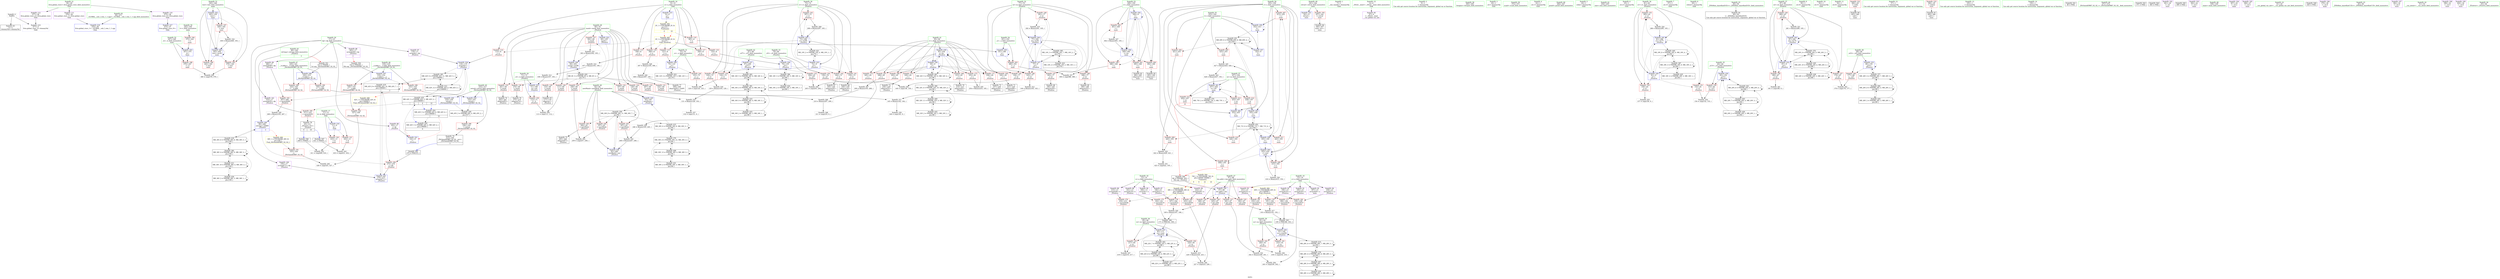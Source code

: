 digraph "SVFG" {
	label="SVFG";

	Node0x5613e6d673e0 [shape=record,color=grey,label="{NodeID: 0\nNullPtr}"];
	Node0x5613e6d673e0 -> Node0x5613e6da8570[style=solid];
	Node0x5613e6d673e0 -> Node0x5613e6dab630[style=solid];
	Node0x5613e6daa1e0 [shape=record,color=red,label="{NodeID: 194\n375\<--343\n\<--t\nmain\n}"];
	Node0x5613e6daa1e0 -> Node0x5613e6db5020[style=solid];
	Node0x5613e6da7550 [shape=record,color=purple,label="{NodeID: 111\n476\<--36\nllvm.global_ctors_1\<--llvm.global_ctors\nGlob }"];
	Node0x5613e6da7550 -> Node0x5613e6dab560[style=solid];
	Node0x5613e6da58e0 [shape=record,color=green,label="{NodeID: 28\n69\<--70\nmask\<--mask_field_insensitive\n_Z5solvei\n}"];
	Node0x5613e6da58e0 -> Node0x5613e6daca60[style=solid];
	Node0x5613e6da58e0 -> Node0x5613e6dacb30[style=solid];
	Node0x5613e6da58e0 -> Node0x5613e6dacc00[style=solid];
	Node0x5613e6da58e0 -> Node0x5613e6daccd0[style=solid];
	Node0x5613e6da58e0 -> Node0x5613e6dacda0[style=solid];
	Node0x5613e6da58e0 -> Node0x5613e6dace70[style=solid];
	Node0x5613e6da58e0 -> Node0x5613e6dacf40[style=solid];
	Node0x5613e6da58e0 -> Node0x5613e6dad010[style=solid];
	Node0x5613e6da58e0 -> Node0x5613e6dad0e0[style=solid];
	Node0x5613e6da58e0 -> Node0x5613e6dad1b0[style=solid];
	Node0x5613e6da58e0 -> Node0x5613e6dab8a0[style=solid];
	Node0x5613e6da58e0 -> Node0x5613e6db4a70[style=solid];
	Node0x5613e69a3780 [shape=record,color=black,label="{NodeID: 305\n195 = PHI(186, 193, )\n}"];
	Node0x5613e69a3780 -> Node0x5613e6db40b0[style=solid];
	Node0x5613e6dab8a0 [shape=record,color=blue,label="{NodeID: 222\n69\<--105\nmask\<--\n_Z5solvei\n}"];
	Node0x5613e6dab8a0 -> Node0x5613e6de09b0[style=dashed];
	Node0x5613e6dad350 [shape=record,color=red,label="{NodeID: 139\n124\<--73\n\<--i1\n_Z5solvei\n}"];
	Node0x5613e6dad350 -> Node0x5613e6dbb890[style=solid];
	Node0x5613e6da7fc0 [shape=record,color=green,label="{NodeID: 56\n355\<--356\nr\<--r_field_insensitive\nmain\n}"];
	Node0x5613e6da7fc0 -> Node0x5613e6daaba0[style=solid];
	Node0x5613e6da7fc0 -> Node0x5613e6daac70[style=solid];
	Node0x5613e6da7fc0 -> Node0x5613e6daad40[style=solid];
	Node0x5613e6da7fc0 -> Node0x5613e6daae10[style=solid];
	Node0x5613e6da7fc0 -> Node0x5613e6daaee0[style=solid];
	Node0x5613e6da7fc0 -> Node0x5613e6daafb0[style=solid];
	Node0x5613e6da7fc0 -> Node0x5613e6db5430[style=solid];
	Node0x5613e6da7fc0 -> Node0x5613e6db55d0[style=solid];
	Node0x5613e6da7fc0 -> Node0x5613e6db5840[style=solid];
	Node0x5613e6dbae10 [shape=record,color=grey,label="{NodeID: 333\n248 = Binary(247, 246, )\n}"];
	Node0x5613e6dbae10 -> Node0x5613e6db43f0[style=solid];
	Node0x5613e6db4db0 [shape=record,color=blue,label="{NodeID: 250\n316\<--333\nretval\<--\n_ZSt3minIiERKT_S2_S2_\n}"];
	Node0x5613e6db4db0 -> Node0x5613e6de59b0[style=dashed];
	Node0x5613e6daea10 [shape=record,color=red,label="{NodeID: 167\n208\<--95\n\<--i\n_Z5solvei\n}"];
	Node0x5613e6daea10 -> Node0x5613e6db8710[style=solid];
	Node0x5613e6da9680 [shape=record,color=black,label="{NodeID: 84\n340\<--457\nmain_ret\<--\nmain\n}"];
	Node0x5613e6d8c5f0 [shape=record,color=green,label="{NodeID: 1\n7\<--1\n__dso_handle\<--dummyObj\nGlob }"];
	Node0x5613e6daa2b0 [shape=record,color=red,label="{NodeID: 195\n378\<--345\n\<--test\nmain\n}"];
	Node0x5613e6daa2b0 -> Node0x5613e6dbc790[style=solid];
	Node0x5613e6da7620 [shape=record,color=purple,label="{NodeID: 112\n477\<--36\nllvm.global_ctors_2\<--llvm.global_ctors\nGlob }"];
	Node0x5613e6da7620 -> Node0x5613e6dab630[style=solid];
	Node0x5613e6da59b0 [shape=record,color=green,label="{NodeID: 29\n71\<--72\n_b\<--_b_field_insensitive\n_Z5solvei\n}"];
	Node0x5613e6da59b0 -> Node0x5613e6dad280[style=solid];
	Node0x5613e6da59b0 -> Node0x5613e6dab970[style=solid];
	Node0x5613e6db8170 [shape=record,color=black,label="{NodeID: 306\n171 = PHI(162, 169, )\n}"];
	Node0x5613e6db8170 -> Node0x5613e6db3e80[style=solid];
	Node0x5613e6dab970 [shape=record,color=blue,label="{NodeID: 223\n71\<--108\n_b\<--sub\n_Z5solvei\n}"];
	Node0x5613e6dab970 -> Node0x5613e6dad280[style=dashed];
	Node0x5613e6dad420 [shape=record,color=red,label="{NodeID: 140\n129\<--73\n\<--i1\n_Z5solvei\n}"];
	Node0x5613e6dad420 -> Node0x5613e6db9790[style=solid];
	Node0x5613e6da8090 [shape=record,color=green,label="{NodeID: 57\n357\<--358\nm\<--m_field_insensitive\nmain\n}"];
	Node0x5613e6da8090 -> Node0x5613e6dab080[style=solid];
	Node0x5613e6da8090 -> Node0x5613e6dab150[style=solid];
	Node0x5613e6da8090 -> Node0x5613e6dab220[style=solid];
	Node0x5613e6da8090 -> Node0x5613e6db56a0[style=solid];
	Node0x5613e6dbaf90 [shape=record,color=grey,label="{NodeID: 334\n246 = Binary(105, 245, )\n}"];
	Node0x5613e6dbaf90 -> Node0x5613e6dbae10[style=solid];
	Node0x5613e6db4e80 [shape=record,color=blue,label="{NodeID: 251\n341\<--9\nretval\<--\nmain\n}"];
	Node0x5613e6daeae0 [shape=record,color=red,label="{NodeID: 168\n213\<--95\n\<--i\n_Z5solvei\n}"];
	Node0x5613e6daeae0 -> Node0x5613e6da8b20[style=solid];
	Node0x5613e6da9750 [shape=record,color=purple,label="{NodeID: 85\n47\<--4\n\<--_ZStL8__ioinit\n__cxx_global_var_init\n}"];
	Node0x5613e6d92f80 [shape=record,color=green,label="{NodeID: 2\n9\<--1\n\<--dummyObj\nCan only get source location for instruction, argument, global var or function.}"];
	Node0x5613e6daa380 [shape=record,color=red,label="{NodeID: 196\n442\<--345\n\<--test\nmain\n}"];
	Node0x5613e6da76f0 [shape=record,color=red,label="{NodeID: 113\n106\<--8\n\<--n\n_Z5solvei\n}"];
	Node0x5613e6da76f0 -> Node0x5613e6db9190[style=solid];
	Node0x5613e6da5a80 [shape=record,color=green,label="{NodeID: 30\n73\<--74\ni1\<--i1_field_insensitive\n_Z5solvei\n}"];
	Node0x5613e6da5a80 -> Node0x5613e6dad350[style=solid];
	Node0x5613e6da5a80 -> Node0x5613e6dad420[style=solid];
	Node0x5613e6da5a80 -> Node0x5613e6dad4f0[style=solid];
	Node0x5613e6da5a80 -> Node0x5613e6dad5c0[style=solid];
	Node0x5613e6da5a80 -> Node0x5613e6dad690[style=solid];
	Node0x5613e6da5a80 -> Node0x5613e6dabb10[style=solid];
	Node0x5613e6da5a80 -> Node0x5613e6db49a0[style=solid];
	Node0x5613e6db8710 [shape=record,color=grey,label="{NodeID: 307\n209 = Binary(105, 208, )\n}"];
	Node0x5613e6db8710 -> Node0x5613e6db8890[style=solid];
	Node0x5613e6daba40 [shape=record,color=blue,label="{NodeID: 224\n118\<--115\narrayidx\<--\n_Z5solvei\n}"];
	Node0x5613e6daba40 -> Node0x5613e6dd28a0[style=dashed];
	Node0x5613e6daba40 -> Node0x5613e6dcbd80[style=dashed];
	Node0x5613e6daba40 -> Node0x5613e6de54b0[style=dashed];
	Node0x5613e6dad4f0 [shape=record,color=red,label="{NodeID: 141\n159\<--73\n\<--i1\n_Z5solvei\n}"];
	Node0x5613e6dad4f0 -> Node0x5613e6da87e0[style=solid];
	Node0x5613e6da8160 [shape=record,color=green,label="{NodeID: 58\n364\<--365\nfreopen\<--freopen_field_insensitive\n}"];
	Node0x5613e6ddffb0 [shape=record,color=black,label="{NodeID: 418\nMR_36V_6 = PHI(MR_36V_8, MR_36V_5, )\npts\{100 \}\n}"];
	Node0x5613e6ddffb0 -> Node0x5613e6db4590[style=dashed];
	Node0x5613e6ddffb0 -> Node0x5613e6dd23a0[style=dashed];
	Node0x5613e6ddffb0 -> Node0x5613e6ddffb0[style=dashed];
	Node0x5613e6dbb110 [shape=record,color=grey,label="{NodeID: 335\n254 = Binary(253, 105, )\n}"];
	Node0x5613e6dbb110 -> Node0x5613e6db44c0[style=solid];
	Node0x5613e6db4f50 [shape=record,color=blue,label="{NodeID: 252\n345\<--105\ntest\<--\nmain\n}"];
	Node0x5613e6db4f50 -> Node0x5613e6daa2b0[style=dashed];
	Node0x5613e6db4f50 -> Node0x5613e6daa380[style=dashed];
	Node0x5613e6db4f50 -> Node0x5613e6daa450[style=dashed];
	Node0x5613e6db4f50 -> Node0x5613e6db5910[style=dashed];
	Node0x5613e6daebb0 [shape=record,color=red,label="{NodeID: 169\n220\<--95\n\<--i\n_Z5solvei\n}"];
	Node0x5613e6daebb0 -> Node0x5613e6da8bf0[style=solid];
	Node0x5613e6da9820 [shape=record,color=purple,label="{NodeID: 86\n161\<--13\narrayidx19\<--x\n_Z5solvei\n}"];
	Node0x5613e6da9820 -> Node0x5613e6daf090[style=solid];
	Node0x5613e6d98600 [shape=record,color=green,label="{NodeID: 3\n20\<--1\n.str\<--dummyObj\nGlob }"];
	Node0x5613e6daa450 [shape=record,color=red,label="{NodeID: 197\n449\<--345\n\<--test\nmain\n}"];
	Node0x5613e6daa450 -> Node0x5613e6db9490[style=solid];
	Node0x5613e6da77c0 [shape=record,color=red,label="{NodeID: 114\n115\<--8\n\<--n\n_Z5solvei\n}"];
	Node0x5613e6da77c0 -> Node0x5613e6daba40[style=solid];
	Node0x5613e6da5b50 [shape=record,color=green,label="{NodeID: 31\n75\<--76\n_n\<--_n_field_insensitive\n_Z5solvei\n}"];
	Node0x5613e6da5b50 -> Node0x5613e6dad760[style=solid];
	Node0x5613e6da5b50 -> Node0x5613e6dabbe0[style=solid];
	Node0x5613e6db8890 [shape=record,color=grey,label="{NodeID: 308\n210 = Binary(207, 209, )\n}"];
	Node0x5613e6db8890 -> Node0x5613e6dbc490[style=solid];
	Node0x5613e6dabb10 [shape=record,color=blue,label="{NodeID: 225\n73\<--9\ni1\<--\n_Z5solvei\n}"];
	Node0x5613e6dabb10 -> Node0x5613e6dad350[style=dashed];
	Node0x5613e6dabb10 -> Node0x5613e6dad420[style=dashed];
	Node0x5613e6dabb10 -> Node0x5613e6dad4f0[style=dashed];
	Node0x5613e6dabb10 -> Node0x5613e6dad5c0[style=dashed];
	Node0x5613e6dabb10 -> Node0x5613e6dad690[style=dashed];
	Node0x5613e6dabb10 -> Node0x5613e6db49a0[style=dashed];
	Node0x5613e6dabb10 -> Node0x5613e6de0eb0[style=dashed];
	Node0x5613e6dad5c0 [shape=record,color=red,label="{NodeID: 142\n164\<--73\n\<--i1\n_Z5solvei\n}"];
	Node0x5613e6dad5c0 -> Node0x5613e6da88b0[style=solid];
	Node0x5613e6da8230 [shape=record,color=green,label="{NodeID: 59\n372\<--373\nscanf\<--scanf_field_insensitive\n}"];
	Node0x5613e6de04b0 [shape=record,color=black,label="{NodeID: 419\nMR_42V_8 = PHI(MR_42V_10, MR_42V_7, )\npts\{190000 \}\n|{|<s5>3}}"];
	Node0x5613e6de04b0 -> Node0x5613e6daf710[style=dashed];
	Node0x5613e6de04b0 -> Node0x5613e6daf7e0[style=dashed];
	Node0x5613e6de04b0 -> Node0x5613e6db4660[style=dashed];
	Node0x5613e6de04b0 -> Node0x5613e6dd28a0[style=dashed];
	Node0x5613e6de04b0 -> Node0x5613e6de04b0[style=dashed];
	Node0x5613e6de04b0:s5 -> Node0x5613e6df0940[style=dashed,color=red];
	Node0x5613e6dbb290 [shape=record,color=grey,label="{NodeID: 336\n140 = cmp(138, 139, )\n}"];
	Node0x5613e6db5020 [shape=record,color=blue,label="{NodeID: 253\n347\<--375\n_b\<--\nmain\n}"];
	Node0x5613e6db5020 -> Node0x5613e6daa520[style=dashed];
	Node0x5613e6daec80 [shape=record,color=red,label="{NodeID: 170\n229\<--95\n\<--i\n_Z5solvei\n}"];
	Node0x5613e6daec80 -> Node0x5613e6da8cc0[style=solid];
	Node0x5613e6da98f0 [shape=record,color=purple,label="{NodeID: 87\n166\<--13\narrayidx21\<--x\n_Z5solvei\n}"];
	Node0x5613e6da98f0 -> Node0x5613e6daf160[style=solid];
	Node0x5613e6d6bb20 [shape=record,color=green,label="{NodeID: 4\n22\<--1\n.str.1\<--dummyObj\nGlob }"];
	Node0x5613e6daa520 [shape=record,color=red,label="{NodeID: 198\n379\<--347\n\<--_b\nmain\n}"];
	Node0x5613e6daa520 -> Node0x5613e6dbc790[style=solid];
	Node0x5613e6da7890 [shape=record,color=red,label="{NodeID: 115\n121\<--8\n\<--n\n_Z5solvei\n}"];
	Node0x5613e6da7890 -> Node0x5613e6dabbe0[style=solid];
	Node0x5613e6da5c20 [shape=record,color=green,label="{NodeID: 32\n77\<--78\ni2\<--i2_field_insensitive\n_Z5solvei\n}"];
	Node0x5613e6da5c20 -> Node0x5613e6dad830[style=solid];
	Node0x5613e6da5c20 -> Node0x5613e6dad900[style=solid];
	Node0x5613e6da5c20 -> Node0x5613e6dad9d0[style=solid];
	Node0x5613e6da5c20 -> Node0x5613e6dadaa0[style=solid];
	Node0x5613e6da5c20 -> Node0x5613e6dadb70[style=solid];
	Node0x5613e6da5c20 -> Node0x5613e6dabcb0[style=solid];
	Node0x5613e6da5c20 -> Node0x5613e6db48d0[style=solid];
	Node0x5613e6db8a10 [shape=record,color=grey,label="{NodeID: 309\n298 = Binary(297, 105, )\n}"];
	Node0x5613e6db8a10 -> Node0x5613e6db49a0[style=solid];
	Node0x5613e6dabbe0 [shape=record,color=blue,label="{NodeID: 226\n75\<--121\n_n\<--\n_Z5solvei\n}"];
	Node0x5613e6dabbe0 -> Node0x5613e6dad760[style=dashed];
	Node0x5613e6dabbe0 -> Node0x5613e6de13b0[style=dashed];
	Node0x5613e6dad690 [shape=record,color=red,label="{NodeID: 143\n297\<--73\n\<--i1\n_Z5solvei\n}"];
	Node0x5613e6dad690 -> Node0x5613e6db8a10[style=solid];
	Node0x5613e6da8300 [shape=record,color=green,label="{NodeID: 60\n446\<--447\nprintf\<--printf_field_insensitive\n}"];
	Node0x5613e6de09b0 [shape=record,color=black,label="{NodeID: 420\nMR_6V_3 = PHI(MR_6V_4, MR_6V_2, )\npts\{70 \}\n}"];
	Node0x5613e6de09b0 -> Node0x5613e6daca60[style=dashed];
	Node0x5613e6de09b0 -> Node0x5613e6dacb30[style=dashed];
	Node0x5613e6de09b0 -> Node0x5613e6dacc00[style=dashed];
	Node0x5613e6de09b0 -> Node0x5613e6daccd0[style=dashed];
	Node0x5613e6de09b0 -> Node0x5613e6dacda0[style=dashed];
	Node0x5613e6de09b0 -> Node0x5613e6dace70[style=dashed];
	Node0x5613e6de09b0 -> Node0x5613e6dacf40[style=dashed];
	Node0x5613e6de09b0 -> Node0x5613e6dad010[style=dashed];
	Node0x5613e6de09b0 -> Node0x5613e6dad0e0[style=dashed];
	Node0x5613e6de09b0 -> Node0x5613e6dad1b0[style=dashed];
	Node0x5613e6de09b0 -> Node0x5613e6db4a70[style=dashed];
	Node0x5613e6dbb410 [shape=record,color=grey,label="{NodeID: 337\n132 = cmp(131, 9, )\n}"];
	Node0x5613e6db50f0 [shape=record,color=blue,label="{NodeID: 254\n349\<--9\ni\<--\nmain\n}"];
	Node0x5613e6db50f0 -> Node0x5613e6daa5f0[style=dashed];
	Node0x5613e6db50f0 -> Node0x5613e6daa6c0[style=dashed];
	Node0x5613e6db50f0 -> Node0x5613e6daa790[style=dashed];
	Node0x5613e6db50f0 -> Node0x5613e6daa860[style=dashed];
	Node0x5613e6db50f0 -> Node0x5613e6db50f0[style=dashed];
	Node0x5613e6db50f0 -> Node0x5613e6db5290[style=dashed];
	Node0x5613e6daed50 [shape=record,color=red,label="{NodeID: 171\n236\<--95\n\<--i\n_Z5solvei\n}"];
	Node0x5613e6daed50 -> Node0x5613e6da8d90[style=solid];
	Node0x5613e6da99c0 [shape=record,color=purple,label="{NodeID: 88\n215\<--13\narrayidx46\<--x\n_Z5solvei\n}"];
	Node0x5613e6da99c0 -> Node0x5613e6daf3d0[style=solid];
	Node0x5613e6d676a0 [shape=record,color=green,label="{NodeID: 5\n24\<--1\nstdin\<--dummyObj\nGlob }"];
	Node0x5613e6daa5f0 [shape=record,color=red,label="{NodeID: 199\n388\<--349\n\<--i\nmain\n}"];
	Node0x5613e6daa5f0 -> Node0x5613e6dbd210[style=solid];
	Node0x5613e6dac0a0 [shape=record,color=red,label="{NodeID: 116\n135\<--8\n\<--n\n_Z5solvei\n}"];
	Node0x5613e6dac0a0 -> Node0x5613e6dabd80[style=solid];
	Node0x5613e6da5cf0 [shape=record,color=green,label="{NodeID: 33\n79\<--80\n_n5\<--_n5_field_insensitive\n_Z5solvei\n}"];
	Node0x5613e6da5cf0 -> Node0x5613e6dadc40[style=solid];
	Node0x5613e6da5cf0 -> Node0x5613e6dabd80[style=solid];
	Node0x5613e6db8b90 [shape=record,color=grey,label="{NodeID: 310\n292 = Binary(291, 105, )\n}"];
	Node0x5613e6db8b90 -> Node0x5613e6db48d0[style=solid];
	Node0x5613e6dabcb0 [shape=record,color=blue,label="{NodeID: 227\n77\<--9\ni2\<--\n_Z5solvei\n}"];
	Node0x5613e6dabcb0 -> Node0x5613e6dad830[style=dashed];
	Node0x5613e6dabcb0 -> Node0x5613e6dad900[style=dashed];
	Node0x5613e6dabcb0 -> Node0x5613e6dad9d0[style=dashed];
	Node0x5613e6dabcb0 -> Node0x5613e6dadaa0[style=dashed];
	Node0x5613e6dabcb0 -> Node0x5613e6dadb70[style=dashed];
	Node0x5613e6dabcb0 -> Node0x5613e6db48d0[style=dashed];
	Node0x5613e6dabcb0 -> Node0x5613e6db0770[style=dashed];
	Node0x5613e6dad760 [shape=record,color=red,label="{NodeID: 144\n125\<--75\n\<--_n\n_Z5solvei\n}"];
	Node0x5613e6dad760 -> Node0x5613e6dbb890[style=solid];
	Node0x5613e6da83d0 [shape=record,color=green,label="{NodeID: 61\n454\<--455\nexit\<--exit_field_insensitive\n}"];
	Node0x5613e6df1770 [shape=record,color=yellow,style=double,label="{NodeID: 504\n76V_1 = ENCHI(MR_76V_0)\npts\{140000 160000 \}\nFun[main]|{<s0>9|<s1>9|<s2>10|<s3>10}}"];
	Node0x5613e6df1770:s0 -> Node0x5613e6df04b0[style=dashed,color=red];
	Node0x5613e6df1770:s1 -> Node0x5613e6df0590[style=dashed,color=red];
	Node0x5613e6df1770:s2 -> Node0x5613e6df04b0[style=dashed,color=red];
	Node0x5613e6df1770:s3 -> Node0x5613e6df0590[style=dashed,color=red];
	Node0x5613e6de0eb0 [shape=record,color=black,label="{NodeID: 421\nMR_10V_2 = PHI(MR_10V_4, MR_10V_1, )\npts\{74 \}\n}"];
	Node0x5613e6de0eb0 -> Node0x5613e6dabb10[style=dashed];
	Node0x5613e6dbb590 [shape=record,color=grey,label="{NodeID: 338\n234 = cmp(232, 233, )\n}"];
	Node0x5613e6db51c0 [shape=record,color=blue,label="{NodeID: 255\n351\<--385\n_n\<--\nmain\n}"];
	Node0x5613e6db51c0 -> Node0x5613e6daa930[style=dashed];
	Node0x5613e6db51c0 -> Node0x5613e6db51c0[style=dashed];
	Node0x5613e6daee20 [shape=record,color=red,label="{NodeID: 172\n245\<--95\n\<--i\n_Z5solvei\n}"];
	Node0x5613e6daee20 -> Node0x5613e6dbaf90[style=solid];
	Node0x5613e6da9a90 [shape=record,color=purple,label="{NodeID: 89\n222\<--13\narrayidx49\<--x\n_Z5solvei\n}"];
	Node0x5613e6da9a90 -> Node0x5613e6daf4a0[style=solid];
	Node0x5613e6d68070 [shape=record,color=green,label="{NodeID: 6\n25\<--1\n.str.2\<--dummyObj\nGlob }"];
	Node0x5613e6daa6c0 [shape=record,color=red,label="{NodeID: 200\n392\<--349\n\<--i\nmain\n}"];
	Node0x5613e6daa6c0 -> Node0x5613e6da94e0[style=solid];
	Node0x5613e6dac170 [shape=record,color=red,label="{NodeID: 117\n200\<--8\n\<--n\n_Z5solvei\n}"];
	Node0x5613e6dac170 -> Node0x5613e6db4320[style=solid];
	Node0x5613e6da5dc0 [shape=record,color=green,label="{NodeID: 34\n81\<--82\nz1\<--z1_field_insensitive\n_Z5solvei\n}"];
	Node0x5613e6da5dc0 -> Node0x5613e6dadd10[style=solid];
	Node0x5613e6da5dc0 -> Node0x5613e6dadde0[style=solid];
	Node0x5613e6da5dc0 -> Node0x5613e6dadeb0[style=solid];
	Node0x5613e6da5dc0 -> Node0x5613e6dabe50[style=solid];
	Node0x5613e6da5dc0 -> Node0x5613e6db4800[style=solid];
	Node0x5613e6db8d10 [shape=record,color=grey,label="{NodeID: 311\n145 = Binary(142, 144, )\n}"];
	Node0x5613e6db8d10 -> Node0x5613e6dbb710[style=solid];
	Node0x5613e6dabd80 [shape=record,color=blue,label="{NodeID: 228\n79\<--135\n_n5\<--\n_Z5solvei\n}"];
	Node0x5613e6dabd80 -> Node0x5613e6dadc40[style=dashed];
	Node0x5613e6dabd80 -> Node0x5613e6db0c70[style=dashed];
	Node0x5613e6dad830 [shape=record,color=red,label="{NodeID: 145\n138\<--77\n\<--i2\n_Z5solvei\n}"];
	Node0x5613e6dad830 -> Node0x5613e6dbb290[style=solid];
	Node0x5613e6da84a0 [shape=record,color=green,label="{NodeID: 62\n38\<--471\n_GLOBAL__sub_I_rem_1_1.cpp\<--_GLOBAL__sub_I_rem_1_1.cpp_field_insensitive\n}"];
	Node0x5613e6da84a0 -> Node0x5613e6dab560[style=solid];
	Node0x5613e6de13b0 [shape=record,color=black,label="{NodeID: 422\nMR_12V_2 = PHI(MR_12V_3, MR_12V_1, )\npts\{76 \}\n}"];
	Node0x5613e6de13b0 -> Node0x5613e6dabbe0[style=dashed];
	Node0x5613e6dbb710 [shape=record,color=grey,label="{NodeID: 339\n146 = cmp(145, 9, )\n}"];
	Node0x5613e6db5290 [shape=record,color=blue,label="{NodeID: 256\n349\<--402\ni\<--inc\nmain\n}"];
	Node0x5613e6db5290 -> Node0x5613e6daa5f0[style=dashed];
	Node0x5613e6db5290 -> Node0x5613e6daa6c0[style=dashed];
	Node0x5613e6db5290 -> Node0x5613e6daa790[style=dashed];
	Node0x5613e6db5290 -> Node0x5613e6daa860[style=dashed];
	Node0x5613e6db5290 -> Node0x5613e6db50f0[style=dashed];
	Node0x5613e6db5290 -> Node0x5613e6db5290[style=dashed];
	Node0x5613e6daeef0 [shape=record,color=red,label="{NodeID: 173\n253\<--95\n\<--i\n_Z5solvei\n}"];
	Node0x5613e6daeef0 -> Node0x5613e6dbb110[style=solid];
	Node0x5613e6da9b60 [shape=record,color=purple,label="{NodeID: 90\n394\<--13\narrayidx\<--x\nmain\n}"];
	Node0x5613e6d67bd0 [shape=record,color=green,label="{NodeID: 7\n27\<--1\n.str.3\<--dummyObj\nGlob }"];
	Node0x5613e6daa790 [shape=record,color=red,label="{NodeID: 201\n395\<--349\n\<--i\nmain\n}"];
	Node0x5613e6daa790 -> Node0x5613e6da95b0[style=solid];
	Node0x5613e6dac240 [shape=record,color=red,label="{NodeID: 118\n306\<--8\n\<--n\n_Z5solvei\n}"];
	Node0x5613e6dac240 -> Node0x5613e6dba690[style=solid];
	Node0x5613e6da5e90 [shape=record,color=green,label="{NodeID: 35\n83\<--84\n_n13\<--_n13_field_insensitive\n_Z5solvei\n}"];
	Node0x5613e6da5e90 -> Node0x5613e6dadf80[style=solid];
	Node0x5613e6da5e90 -> Node0x5613e6dabf20[style=solid];
	Node0x5613e6db8e90 [shape=record,color=grey,label="{NodeID: 312\n144 = Binary(105, 143, )\n}"];
	Node0x5613e6db8e90 -> Node0x5613e6db8d10[style=solid];
	Node0x5613e6dabe50 [shape=record,color=blue,label="{NodeID: 229\n81\<--9\nz1\<--\n_Z5solvei\n}"];
	Node0x5613e6dabe50 -> Node0x5613e6dadd10[style=dashed];
	Node0x5613e6dabe50 -> Node0x5613e6dadde0[style=dashed];
	Node0x5613e6dabe50 -> Node0x5613e6dadeb0[style=dashed];
	Node0x5613e6dabe50 -> Node0x5613e6db4800[style=dashed];
	Node0x5613e6dabe50 -> Node0x5613e6de6db0[style=dashed];
	Node0x5613e6dad900 [shape=record,color=red,label="{NodeID: 146\n143\<--77\n\<--i2\n_Z5solvei\n}"];
	Node0x5613e6dad900 -> Node0x5613e6db8e90[style=solid];
	Node0x5613e6da8570 [shape=record,color=black,label="{NodeID: 63\n2\<--3\ndummyVal\<--dummyVal\n}"];
	Node0x5613e6de18b0 [shape=record,color=black,label="{NodeID: 423\nMR_14V_2 = PHI(MR_14V_3, MR_14V_1, )\npts\{78 \}\n}"];
	Node0x5613e6de18b0 -> Node0x5613e6db0770[style=dashed];
	Node0x5613e6dbb890 [shape=record,color=grey,label="{NodeID: 340\n126 = cmp(124, 125, )\n}"];
	Node0x5613e6db5360 [shape=record,color=blue,label="{NodeID: 257\n353\<--9\nl\<--\nmain\n}"];
	Node0x5613e6db5360 -> Node0x5613e6db5500[style=dashed];
	Node0x5613e6db5360 -> Node0x5613e6dea4b0[style=dashed];
	Node0x5613e6daefc0 [shape=record,color=red,label="{NodeID: 174\n204\<--97\n\<--_n37\n_Z5solvei\n}"];
	Node0x5613e6daefc0 -> Node0x5613e6dbbe90[style=solid];
	Node0x5613e6da9c30 [shape=record,color=purple,label="{NodeID: 91\n185\<--15\narrayidx30\<--y\n_Z5solvei\n}"];
	Node0x5613e6da9c30 -> Node0x5613e6daf230[style=solid];
	Node0x5613e6d6b9a0 [shape=record,color=green,label="{NodeID: 8\n29\<--1\nstdout\<--dummyObj\nGlob }"];
	Node0x5613e6dea4b0 [shape=record,color=black,label="{NodeID: 451\nMR_69V_6 = PHI(MR_69V_8, MR_69V_4, )\npts\{354 \}\n}"];
	Node0x5613e6dea4b0 -> Node0x5613e6daaa00[style=dashed];
	Node0x5613e6dea4b0 -> Node0x5613e6daaad0[style=dashed];
	Node0x5613e6dea4b0 -> Node0x5613e6db5360[style=dashed];
	Node0x5613e6dea4b0 -> Node0x5613e6db5770[style=dashed];
	Node0x5613e6dea4b0 -> Node0x5613e6dea4b0[style=dashed];
	Node0x5613e6daa860 [shape=record,color=red,label="{NodeID: 202\n401\<--349\n\<--i\nmain\n}"];
	Node0x5613e6daa860 -> Node0x5613e6dba510[style=solid];
	Node0x5613e6dac310 [shape=record,color=red,label="{NodeID: 119\n385\<--8\n\<--n\nmain\n}"];
	Node0x5613e6dac310 -> Node0x5613e6db51c0[style=solid];
	Node0x5613e6da5f60 [shape=record,color=green,label="{NodeID: 36\n85\<--86\nsx\<--sx_field_insensitive\n_Z5solvei\n}"];
	Node0x5613e6da5f60 -> Node0x5613e6dae050[style=solid];
	Node0x5613e6da5f60 -> Node0x5613e6dae120[style=solid];
	Node0x5613e6da5f60 -> Node0x5613e6db3e80[style=solid];
	Node0x5613e6db9010 [shape=record,color=grey,label="{NodeID: 313\n108 = Binary(107, 105, )\n}"];
	Node0x5613e6db9010 -> Node0x5613e6dab970[style=solid];
	Node0x5613e6dabf20 [shape=record,color=blue,label="{NodeID: 230\n83\<--150\n_n13\<--\n_Z5solvei\n}"];
	Node0x5613e6dabf20 -> Node0x5613e6dadf80[style=dashed];
	Node0x5613e6dabf20 -> Node0x5613e6de72b0[style=dashed];
	Node0x5613e6dad9d0 [shape=record,color=red,label="{NodeID: 147\n183\<--77\n\<--i2\n_Z5solvei\n}"];
	Node0x5613e6dad9d0 -> Node0x5613e6da8980[style=solid];
	Node0x5613e6da8640 [shape=record,color=black,label="{NodeID: 64\n49\<--50\n\<--_ZNSt8ios_base4InitD1Ev\nCan only get source location for instruction, argument, global var or function.}"];
	Node0x5613e6de1db0 [shape=record,color=black,label="{NodeID: 424\nMR_16V_2 = PHI(MR_16V_3, MR_16V_1, )\npts\{80 \}\n}"];
	Node0x5613e6de1db0 -> Node0x5613e6db0c70[style=dashed];
	Node0x5613e6dbba10 [shape=record,color=grey,label="{NodeID: 341\n181 = cmp(180, 9, )\n}"];
	Node0x5613e6db5430 [shape=record,color=blue,label="{NodeID: 258\n355\<--105\nr\<--\nmain\n}"];
	Node0x5613e6db5430 -> Node0x5613e6daaba0[style=dashed];
	Node0x5613e6db5430 -> Node0x5613e6daac70[style=dashed];
	Node0x5613e6db5430 -> Node0x5613e6daad40[style=dashed];
	Node0x5613e6db5430 -> Node0x5613e6db55d0[style=dashed];
	Node0x5613e6db5430 -> Node0x5613e6dea9b0[style=dashed];
	Node0x5613e6daf090 [shape=record,color=red,label="{NodeID: 175\n162\<--161\n\<--arrayidx19\n_Z5solvei\n}"];
	Node0x5613e6daf090 -> Node0x5613e6db8170[style=solid];
	Node0x5613e6da9d00 [shape=record,color=purple,label="{NodeID: 92\n190\<--15\narrayidx33\<--y\n_Z5solvei\n}"];
	Node0x5613e6da9d00 -> Node0x5613e6daf300[style=solid];
	Node0x5613e6d6ba30 [shape=record,color=green,label="{NodeID: 9\n30\<--1\n.str.4\<--dummyObj\nGlob }"];
	Node0x5613e6dea9b0 [shape=record,color=black,label="{NodeID: 452\nMR_71V_6 = PHI(MR_71V_7, MR_71V_4, )\npts\{356 \}\n}"];
	Node0x5613e6dea9b0 -> Node0x5613e6daae10[style=dashed];
	Node0x5613e6dea9b0 -> Node0x5613e6daaee0[style=dashed];
	Node0x5613e6dea9b0 -> Node0x5613e6daafb0[style=dashed];
	Node0x5613e6dea9b0 -> Node0x5613e6db5430[style=dashed];
	Node0x5613e6dea9b0 -> Node0x5613e6db5840[style=dashed];
	Node0x5613e6dea9b0 -> Node0x5613e6dea9b0[style=dashed];
	Node0x5613e6daa930 [shape=record,color=red,label="{NodeID: 203\n389\<--351\n\<--_n\nmain\n}"];
	Node0x5613e6daa930 -> Node0x5613e6dbd210[style=solid];
	Node0x5613e6dac3e0 [shape=record,color=red,label="{NodeID: 120\n410\<--11\n\<--k\nmain\n}"];
	Node0x5613e6dac3e0 -> Node0x5613e6dbca90[style=solid];
	Node0x5613e6da6030 [shape=record,color=green,label="{NodeID: 37\n87\<--88\nz2\<--z2_field_insensitive\n_Z5solvei\n}"];
	Node0x5613e6da6030 -> Node0x5613e6dae1f0[style=solid];
	Node0x5613e6da6030 -> Node0x5613e6dae2c0[style=solid];
	Node0x5613e6da6030 -> Node0x5613e6dae390[style=solid];
	Node0x5613e6da6030 -> Node0x5613e6db3f10[style=solid];
	Node0x5613e6da6030 -> Node0x5613e6db4730[style=solid];
	Node0x5613e6db9190 [shape=record,color=grey,label="{NodeID: 314\n107 = Binary(105, 106, )\n}"];
	Node0x5613e6db9190 -> Node0x5613e6db9010[style=solid];
	Node0x5613e6db3e80 [shape=record,color=blue,label="{NodeID: 231\n85\<--171\nsx\<--cond\n_Z5solvei\n}"];
	Node0x5613e6db3e80 -> Node0x5613e6dae050[style=dashed];
	Node0x5613e6db3e80 -> Node0x5613e6dae120[style=dashed];
	Node0x5613e6db3e80 -> Node0x5613e6db3e80[style=dashed];
	Node0x5613e6db3e80 -> Node0x5613e6de77b0[style=dashed];
	Node0x5613e6dadaa0 [shape=record,color=red,label="{NodeID: 148\n188\<--77\n\<--i2\n_Z5solvei\n}"];
	Node0x5613e6dadaa0 -> Node0x5613e6da8a50[style=solid];
	Node0x5613e6da8710 [shape=record,color=black,label="{NodeID: 65\n117\<--116\nidxprom\<--\n_Z5solvei\n}"];
	Node0x5613e6de22b0 [shape=record,color=black,label="{NodeID: 425\nMR_18V_2 = PHI(MR_18V_3, MR_18V_1, )\npts\{82 \}\n}"];
	Node0x5613e6de22b0 -> Node0x5613e6db1170[style=dashed];
	Node0x5613e6dbbb90 [shape=record,color=grey,label="{NodeID: 342\n178 = cmp(176, 177, )\n}"];
	Node0x5613e6db5500 [shape=record,color=blue,label="{NodeID: 259\n353\<--413\nl\<--\nmain\n}"];
	Node0x5613e6db5500 -> Node0x5613e6db5500[style=dashed];
	Node0x5613e6db5500 -> Node0x5613e6dea4b0[style=dashed];
	Node0x5613e6daf160 [shape=record,color=red,label="{NodeID: 176\n167\<--166\n\<--arrayidx21\n_Z5solvei\n}"];
	Node0x5613e6daf160 -> Node0x5613e6db9a90[style=solid];
	Node0x5613e6da9dd0 [shape=record,color=purple,label="{NodeID: 93\n231\<--15\narrayidx53\<--y\n_Z5solvei\n}"];
	Node0x5613e6da9dd0 -> Node0x5613e6daf570[style=solid];
	Node0x5613e6da4580 [shape=record,color=green,label="{NodeID: 10\n32\<--1\n.str.5\<--dummyObj\nGlob }"];
	Node0x5613e6dce7a0 [shape=record,color=black,label="{NodeID: 370\nMR_73V_2 = PHI(MR_73V_3, MR_73V_1, )\npts\{358 \}\n}"];
	Node0x5613e6dce7a0 -> Node0x5613e6db56a0[style=dashed];
	Node0x5613e6dce7a0 -> Node0x5613e6dce7a0[style=dashed];
	Node0x5613e6daaa00 [shape=record,color=red,label="{NodeID: 204\n421\<--353\n\<--l\nmain\n}"];
	Node0x5613e6daaa00 -> Node0x5613e6db9d90[style=solid];
	Node0x5613e6dac4b0 [shape=record,color=red,label="{NodeID: 121\n432\<--11\n\<--k\nmain\n}"];
	Node0x5613e6dac4b0 -> Node0x5613e6dbbd10[style=solid];
	Node0x5613e6da6100 [shape=record,color=green,label="{NodeID: 38\n89\<--90\n_n23\<--_n23_field_insensitive\n_Z5solvei\n}"];
	Node0x5613e6da6100 -> Node0x5613e6dae460[style=solid];
	Node0x5613e6da6100 -> Node0x5613e6db3fe0[style=solid];
	Node0x5613e6db9310 [shape=record,color=grey,label="{NodeID: 315\n226 = Binary(224, 225, )\n}"];
	Node0x5613e6db9310 -> Node0x5613e6dbc190[style=solid];
	Node0x5613e6db3f10 [shape=record,color=blue,label="{NodeID: 232\n87\<--9\nz2\<--\n_Z5solvei\n}"];
	Node0x5613e6db3f10 -> Node0x5613e6dae1f0[style=dashed];
	Node0x5613e6db3f10 -> Node0x5613e6dae2c0[style=dashed];
	Node0x5613e6db3f10 -> Node0x5613e6dae390[style=dashed];
	Node0x5613e6db3f10 -> Node0x5613e6db3f10[style=dashed];
	Node0x5613e6db3f10 -> Node0x5613e6db4730[style=dashed];
	Node0x5613e6db3f10 -> Node0x5613e6dd05a0[style=dashed];
	Node0x5613e6dadb70 [shape=record,color=red,label="{NodeID: 149\n291\<--77\n\<--i2\n_Z5solvei\n}"];
	Node0x5613e6dadb70 -> Node0x5613e6db8b90[style=solid];
	Node0x5613e6da87e0 [shape=record,color=black,label="{NodeID: 66\n160\<--159\nidxprom18\<--\n_Z5solvei\n}"];
	Node0x5613e6de27b0 [shape=record,color=black,label="{NodeID: 426\nMR_20V_2 = PHI(MR_20V_3, MR_20V_1, )\npts\{84 \}\n}"];
	Node0x5613e6de27b0 -> Node0x5613e6dabf20[style=dashed];
	Node0x5613e6de27b0 -> Node0x5613e6ddaca0[style=dashed];
	Node0x5613e6de27b0 -> Node0x5613e6de27b0[style=dashed];
	Node0x5613e6de27b0 -> Node0x5613e6de72b0[style=dashed];
	Node0x5613e6dbbd10 [shape=record,color=grey,label="{NodeID: 343\n433 = cmp(431, 432, )\n}"];
	Node0x5613e6db55d0 [shape=record,color=blue,label="{NodeID: 260\n355\<--416\nr\<--mul\nmain\n}"];
	Node0x5613e6db55d0 -> Node0x5613e6daaba0[style=dashed];
	Node0x5613e6db55d0 -> Node0x5613e6daac70[style=dashed];
	Node0x5613e6db55d0 -> Node0x5613e6daad40[style=dashed];
	Node0x5613e6db55d0 -> Node0x5613e6db55d0[style=dashed];
	Node0x5613e6db55d0 -> Node0x5613e6dea9b0[style=dashed];
	Node0x5613e6daf230 [shape=record,color=red,label="{NodeID: 177\n186\<--185\n\<--arrayidx30\n_Z5solvei\n}"];
	Node0x5613e6daf230 -> Node0x5613e69a3780[style=solid];
	Node0x5613e6da9ea0 [shape=record,color=purple,label="{NodeID: 94\n238\<--15\narrayidx57\<--y\n_Z5solvei\n}"];
	Node0x5613e6da9ea0 -> Node0x5613e6daf640[style=solid];
	Node0x5613e6da4610 [shape=record,color=green,label="{NodeID: 11\n34\<--1\n.str.6\<--dummyObj\nGlob }"];
	Node0x5613e6deb3b0 [shape=record,color=black,label="{NodeID: 454\nMR_42V_5 = PHI(MR_42V_6, MR_42V_4, )\npts\{190000 \}\n|{|<s1>10}}"];
	Node0x5613e6deb3b0 -> Node0x5613e6de68b0[style=dashed];
	Node0x5613e6deb3b0:s1 -> Node0x5613e6dab7d0[style=dashed,color=red];
	Node0x5613e6daaad0 [shape=record,color=red,label="{NodeID: 205\n425\<--353\n\<--l\nmain\n}"];
	Node0x5613e6daaad0 -> Node0x5613e6dba210[style=solid];
	Node0x5613e6dac580 [shape=record,color=red,label="{NodeID: 122\n360\<--24\n\<--stdin\nmain\n}"];
	Node0x5613e6dac580 -> Node0x5613e6da9340[style=solid];
	Node0x5613e6da61d0 [shape=record,color=green,label="{NodeID: 39\n91\<--92\nsy\<--sy_field_insensitive\n_Z5solvei\n}"];
	Node0x5613e6da61d0 -> Node0x5613e6dae530[style=solid];
	Node0x5613e6da61d0 -> Node0x5613e6dae600[style=solid];
	Node0x5613e6da61d0 -> Node0x5613e6db40b0[style=solid];
	Node0x5613e6db9490 [shape=record,color=grey,label="{NodeID: 316\n450 = Binary(449, 105, )\n}"];
	Node0x5613e6db9490 -> Node0x5613e6db5910[style=solid];
	Node0x5613e6db3fe0 [shape=record,color=blue,label="{NodeID: 233\n89\<--150\n_n23\<--\n_Z5solvei\n}"];
	Node0x5613e6db3fe0 -> Node0x5613e6dae460[style=dashed];
	Node0x5613e6db3fe0 -> Node0x5613e6db3fe0[style=dashed];
	Node0x5613e6db3fe0 -> Node0x5613e6dd0aa0[style=dashed];
	Node0x5613e6dadc40 [shape=record,color=red,label="{NodeID: 150\n139\<--79\n\<--_n5\n_Z5solvei\n}"];
	Node0x5613e6dadc40 -> Node0x5613e6dbb290[style=solid];
	Node0x5613e6da88b0 [shape=record,color=black,label="{NodeID: 67\n165\<--164\nidxprom20\<--\n_Z5solvei\n}"];
	Node0x5613e6de2cb0 [shape=record,color=black,label="{NodeID: 427\nMR_22V_2 = PHI(MR_22V_3, MR_22V_1, )\npts\{86 \}\n}"];
	Node0x5613e6de2cb0 -> Node0x5613e6db3e80[style=dashed];
	Node0x5613e6de2cb0 -> Node0x5613e6ddb1a0[style=dashed];
	Node0x5613e6de2cb0 -> Node0x5613e6de2cb0[style=dashed];
	Node0x5613e6de2cb0 -> Node0x5613e6de77b0[style=dashed];
	Node0x5613e6dbbe90 [shape=record,color=grey,label="{NodeID: 344\n205 = cmp(203, 204, )\n}"];
	Node0x5613e6db56a0 [shape=record,color=blue,label="{NodeID: 261\n357\<--428\nm\<--div\nmain\n}"];
	Node0x5613e6db56a0 -> Node0x5613e6dab080[style=dashed];
	Node0x5613e6db56a0 -> Node0x5613e6dab150[style=dashed];
	Node0x5613e6db56a0 -> Node0x5613e6dab220[style=dashed];
	Node0x5613e6db56a0 -> Node0x5613e6db56a0[style=dashed];
	Node0x5613e6db56a0 -> Node0x5613e6dce7a0[style=dashed];
	Node0x5613e6daf300 [shape=record,color=red,label="{NodeID: 178\n191\<--190\n\<--arrayidx33\n_Z5solvei\n}"];
	Node0x5613e6daf300 -> Node0x5613e6db9610[style=solid];
	Node0x5613e6da9f70 [shape=record,color=purple,label="{NodeID: 95\n397\<--15\narrayidx8\<--y\nmain\n}"];
	Node0x5613e6d6bc40 [shape=record,color=green,label="{NodeID: 12\n37\<--1\n\<--dummyObj\nCan only get source location for instruction, argument, global var or function.}"];
	Node0x5613e6daaba0 [shape=record,color=red,label="{NodeID: 206\n408\<--355\n\<--r\nmain\n|{<s0>9}}"];
	Node0x5613e6daaba0:s0 -> Node0x5613e6e13280[style=solid,color=red];
	Node0x5613e6dac650 [shape=record,color=red,label="{NodeID: 123\n366\<--29\n\<--stdout\nmain\n}"];
	Node0x5613e6dac650 -> Node0x5613e6da9410[style=solid];
	Node0x5613e6da62a0 [shape=record,color=green,label="{NodeID: 40\n93\<--94\nnewMask\<--newMask_field_insensitive\n_Z5solvei\n}"];
	Node0x5613e6da62a0 -> Node0x5613e6dae6d0[style=solid];
	Node0x5613e6da62a0 -> Node0x5613e6dae7a0[style=solid];
	Node0x5613e6da62a0 -> Node0x5613e6dae870[style=solid];
	Node0x5613e6da62a0 -> Node0x5613e6db4180[style=solid];
	Node0x5613e6da62a0 -> Node0x5613e6db43f0[style=solid];
	Node0x5613e6df04b0 [shape=record,color=yellow,style=double,label="{NodeID: 483\n38V_1 = ENCHI(MR_38V_0)\npts\{140000 \}\nFun[_Z5solvei]}"];
	Node0x5613e6df04b0 -> Node0x5613e6daf090[style=dashed];
	Node0x5613e6df04b0 -> Node0x5613e6daf160[style=dashed];
	Node0x5613e6df04b0 -> Node0x5613e6daf3d0[style=dashed];
	Node0x5613e6df04b0 -> Node0x5613e6daf4a0[style=dashed];
	Node0x5613e6db9610 [shape=record,color=grey,label="{NodeID: 317\n193 = Binary(191, 192, )\n}"];
	Node0x5613e6db9610 -> Node0x5613e69a3780[style=solid];
	Node0x5613e6db40b0 [shape=record,color=blue,label="{NodeID: 234\n91\<--195\nsy\<--cond36\n_Z5solvei\n}"];
	Node0x5613e6db40b0 -> Node0x5613e6dae530[style=dashed];
	Node0x5613e6db40b0 -> Node0x5613e6dae600[style=dashed];
	Node0x5613e6db40b0 -> Node0x5613e6ddebb0[style=dashed];
	Node0x5613e6dadd10 [shape=record,color=red,label="{NodeID: 151\n152\<--81\n\<--z1\n_Z5solvei\n}"];
	Node0x5613e6dadd10 -> Node0x5613e6dbcd90[style=solid];
	Node0x5613e6da8980 [shape=record,color=black,label="{NodeID: 68\n184\<--183\nidxprom29\<--\n_Z5solvei\n}"];
	Node0x5613e6de31b0 [shape=record,color=black,label="{NodeID: 428\nMR_24V_2 = PHI(MR_24V_3, MR_24V_1, )\npts\{88 \}\n}"];
	Node0x5613e6de31b0 -> Node0x5613e6dd05a0[style=dashed];
	Node0x5613e6de31b0 -> Node0x5613e6ddb6a0[style=dashed];
	Node0x5613e6de31b0 -> Node0x5613e6de31b0[style=dashed];
	Node0x5613e6dbc010 [shape=record,color=grey,label="{NodeID: 345\n328 = cmp(325, 327, )\n}"];
	Node0x5613e6db5770 [shape=record,color=blue,label="{NodeID: 262\n353\<--435\nl\<--\nmain\n}"];
	Node0x5613e6db5770 -> Node0x5613e6dea4b0[style=dashed];
	Node0x5613e6daf3d0 [shape=record,color=red,label="{NodeID: 179\n216\<--215\n\<--arrayidx46\n_Z5solvei\n}"];
	Node0x5613e6daf3d0 -> Node0x5613e6dbc310[style=solid];
	Node0x5613e6da6920 [shape=record,color=purple,label="{NodeID: 96\n102\<--17\n\<--dp\n_Z5solvei\n}"];
	Node0x5613e6da6920 -> Node0x5613e6dab7d0[style=solid];
	Node0x5613e6da4e70 [shape=record,color=green,label="{NodeID: 13\n105\<--1\n\<--dummyObj\nCan only get source location for instruction, argument, global var or function.}"];
	Node0x5613e6daac70 [shape=record,color=red,label="{NodeID: 207\n413\<--355\n\<--r\nmain\n}"];
	Node0x5613e6daac70 -> Node0x5613e6db5500[style=solid];
	Node0x5613e6dac720 [shape=record,color=red,label="{NodeID: 124\n168\<--67\n\<--len.addr\n_Z5solvei\n}"];
	Node0x5613e6dac720 -> Node0x5613e6db9a90[style=solid];
	Node0x5613e6da6370 [shape=record,color=green,label="{NodeID: 41\n95\<--96\ni\<--i_field_insensitive\n_Z5solvei\n}"];
	Node0x5613e6da6370 -> Node0x5613e6dae940[style=solid];
	Node0x5613e6da6370 -> Node0x5613e6daea10[style=solid];
	Node0x5613e6da6370 -> Node0x5613e6daeae0[style=solid];
	Node0x5613e6da6370 -> Node0x5613e6daebb0[style=solid];
	Node0x5613e6da6370 -> Node0x5613e6daec80[style=solid];
	Node0x5613e6da6370 -> Node0x5613e6daed50[style=solid];
	Node0x5613e6da6370 -> Node0x5613e6daee20[style=solid];
	Node0x5613e6da6370 -> Node0x5613e6daeef0[style=solid];
	Node0x5613e6da6370 -> Node0x5613e6db4250[style=solid];
	Node0x5613e6da6370 -> Node0x5613e6db44c0[style=solid];
	Node0x5613e6df0590 [shape=record,color=yellow,style=double,label="{NodeID: 484\n40V_1 = ENCHI(MR_40V_0)\npts\{160000 \}\nFun[_Z5solvei]}"];
	Node0x5613e6df0590 -> Node0x5613e6daf230[style=dashed];
	Node0x5613e6df0590 -> Node0x5613e6daf300[style=dashed];
	Node0x5613e6df0590 -> Node0x5613e6daf570[style=dashed];
	Node0x5613e6df0590 -> Node0x5613e6daf640[style=dashed];
	Node0x5613e6db9790 [shape=record,color=grey,label="{NodeID: 318\n130 = Binary(105, 129, )\n}"];
	Node0x5613e6db9790 -> Node0x5613e6db9910[style=solid];
	Node0x5613e6db4180 [shape=record,color=blue,label="{NodeID: 235\n93\<--197\nnewMask\<--\n_Z5solvei\n}"];
	Node0x5613e6db4180 -> Node0x5613e6d77840[style=dashed];
	Node0x5613e6dadde0 [shape=record,color=red,label="{NodeID: 152\n156\<--81\n\<--z1\n_Z5solvei\n}"];
	Node0x5613e6dadde0 -> Node0x5613e6dbcf10[style=solid];
	Node0x5613e6da8a50 [shape=record,color=black,label="{NodeID: 69\n189\<--188\nidxprom32\<--\n_Z5solvei\n}"];
	Node0x5613e6de36b0 [shape=record,color=black,label="{NodeID: 429\nMR_26V_2 = PHI(MR_26V_3, MR_26V_1, )\npts\{90 \}\n}"];
	Node0x5613e6de36b0 -> Node0x5613e6dd0aa0[style=dashed];
	Node0x5613e6de36b0 -> Node0x5613e6ddbba0[style=dashed];
	Node0x5613e6de36b0 -> Node0x5613e6de36b0[style=dashed];
	Node0x5613e6dbc190 [shape=record,color=grey,label="{NodeID: 346\n227 = cmp(223, 226, )\n}"];
	Node0x5613e6db5840 [shape=record,color=blue,label="{NodeID: 263\n355\<--438\nr\<--\nmain\n}"];
	Node0x5613e6db5840 -> Node0x5613e6dea9b0[style=dashed];
	Node0x5613e6daf4a0 [shape=record,color=red,label="{NodeID: 180\n223\<--222\n\<--arrayidx49\n_Z5solvei\n}"];
	Node0x5613e6daf4a0 -> Node0x5613e6dbc190[style=solid];
	Node0x5613e6da69f0 [shape=record,color=purple,label="{NodeID: 97\n118\<--17\narrayidx\<--dp\n_Z5solvei\n}"];
	Node0x5613e6da69f0 -> Node0x5613e6daba40[style=solid];
	Node0x5613e6da4f00 [shape=record,color=green,label="{NodeID: 14\n150\<--1\n\<--dummyObj\nCan only get source location for instruction, argument, global var or function.}"];
	Node0x5613e6daad40 [shape=record,color=red,label="{NodeID: 208\n415\<--355\n\<--r\nmain\n}"];
	Node0x5613e6daad40 -> Node0x5613e6dba390[style=solid];
	Node0x5613e6dac7f0 [shape=record,color=red,label="{NodeID: 125\n192\<--67\n\<--len.addr\n_Z5solvei\n}"];
	Node0x5613e6dac7f0 -> Node0x5613e6db9610[style=solid];
	Node0x5613e6da6440 [shape=record,color=green,label="{NodeID: 42\n97\<--98\n_n37\<--_n37_field_insensitive\n_Z5solvei\n}"];
	Node0x5613e6da6440 -> Node0x5613e6daefc0[style=solid];
	Node0x5613e6da6440 -> Node0x5613e6db4320[style=solid];
	Node0x5613e6db9910 [shape=record,color=grey,label="{NodeID: 319\n131 = Binary(128, 130, )\n}"];
	Node0x5613e6db9910 -> Node0x5613e6dbb410[style=solid];
	Node0x5613e6db4250 [shape=record,color=blue,label="{NodeID: 236\n95\<--9\ni\<--\n_Z5solvei\n}"];
	Node0x5613e6db4250 -> Node0x5613e6dae940[style=dashed];
	Node0x5613e6db4250 -> Node0x5613e6daea10[style=dashed];
	Node0x5613e6db4250 -> Node0x5613e6daeae0[style=dashed];
	Node0x5613e6db4250 -> Node0x5613e6daebb0[style=dashed];
	Node0x5613e6db4250 -> Node0x5613e6daec80[style=dashed];
	Node0x5613e6db4250 -> Node0x5613e6daed50[style=dashed];
	Node0x5613e6db4250 -> Node0x5613e6daee20[style=dashed];
	Node0x5613e6db4250 -> Node0x5613e6daeef0[style=dashed];
	Node0x5613e6db4250 -> Node0x5613e6db4250[style=dashed];
	Node0x5613e6db4250 -> Node0x5613e6db44c0[style=dashed];
	Node0x5613e6db4250 -> Node0x5613e6ded6b0[style=dashed];
	Node0x5613e6dadeb0 [shape=record,color=red,label="{NodeID: 153\n285\<--81\n\<--z1\n_Z5solvei\n}"];
	Node0x5613e6dadeb0 -> Node0x5613e6dba090[style=solid];
	Node0x5613e6da8b20 [shape=record,color=black,label="{NodeID: 70\n214\<--213\nidxprom45\<--\n_Z5solvei\n}"];
	Node0x5613e6de3bb0 [shape=record,color=black,label="{NodeID: 430\nMR_28V_2 = PHI(MR_28V_3, MR_28V_1, )\npts\{92 \}\n}"];
	Node0x5613e6de3bb0 -> Node0x5613e6dd0fa0[style=dashed];
	Node0x5613e6de3bb0 -> Node0x5613e6ddc0a0[style=dashed];
	Node0x5613e6de3bb0 -> Node0x5613e6de3bb0[style=dashed];
	Node0x5613e6dbc310 [shape=record,color=grey,label="{NodeID: 347\n218 = cmp(216, 217, )\n}"];
	Node0x5613e6db5910 [shape=record,color=blue,label="{NodeID: 264\n345\<--450\ntest\<--inc20\nmain\n}"];
	Node0x5613e6db5910 -> Node0x5613e6daa2b0[style=dashed];
	Node0x5613e6db5910 -> Node0x5613e6daa380[style=dashed];
	Node0x5613e6db5910 -> Node0x5613e6daa450[style=dashed];
	Node0x5613e6db5910 -> Node0x5613e6db5910[style=dashed];
	Node0x5613e6daf570 [shape=record,color=red,label="{NodeID: 181\n232\<--231\n\<--arrayidx53\n_Z5solvei\n}"];
	Node0x5613e6daf570 -> Node0x5613e6dbb590[style=solid];
	Node0x5613e6da6ac0 [shape=record,color=purple,label="{NodeID: 98\n263\<--17\narrayidx66\<--dp\n_Z5solvei\n|{<s0>3}}"];
	Node0x5613e6da6ac0:s0 -> Node0x5613e6e134c0[style=solid,color=red];
	Node0x5613e6da4f90 [shape=record,color=green,label="{NodeID: 15\n4\<--6\n_ZStL8__ioinit\<--_ZStL8__ioinit_field_insensitive\nGlob }"];
	Node0x5613e6da4f90 -> Node0x5613e6da9750[style=solid];
	Node0x5613e6e11c00 [shape=record,color=black,label="{NodeID: 541\n48 = PHI()\n}"];
	Node0x5613e6daae10 [shape=record,color=red,label="{NodeID: 209\n420\<--355\n\<--r\nmain\n}"];
	Node0x5613e6daae10 -> Node0x5613e6db9d90[style=solid];
	Node0x5613e6dac8c0 [shape=record,color=red,label="{NodeID: 126\n225\<--67\n\<--len.addr\n_Z5solvei\n}"];
	Node0x5613e6dac8c0 -> Node0x5613e6db9310[style=solid];
	Node0x5613e6da6510 [shape=record,color=green,label="{NodeID: 43\n99\<--100\nref.tmp\<--ref.tmp_field_insensitive\n_Z5solvei\n|{|<s1>3}}"];
	Node0x5613e6da6510 -> Node0x5613e6db4590[style=solid];
	Node0x5613e6da6510:s1 -> Node0x5613e6e135d0[style=solid,color=red];
	Node0x5613e6ddaca0 [shape=record,color=black,label="{NodeID: 403\nMR_20V_7 = PHI(MR_20V_4, MR_20V_3, )\npts\{84 \}\n}"];
	Node0x5613e6ddaca0 -> Node0x5613e6dabf20[style=dashed];
	Node0x5613e6ddaca0 -> Node0x5613e6ddaca0[style=dashed];
	Node0x5613e6ddaca0 -> Node0x5613e6de27b0[style=dashed];
	Node0x5613e6ddaca0 -> Node0x5613e6de72b0[style=dashed];
	Node0x5613e6db9a90 [shape=record,color=grey,label="{NodeID: 320\n169 = Binary(167, 168, )\n}"];
	Node0x5613e6db9a90 -> Node0x5613e6db8170[style=solid];
	Node0x5613e6db4320 [shape=record,color=blue,label="{NodeID: 237\n97\<--200\n_n37\<--\n_Z5solvei\n}"];
	Node0x5613e6db4320 -> Node0x5613e6daefc0[style=dashed];
	Node0x5613e6db4320 -> Node0x5613e6db4320[style=dashed];
	Node0x5613e6db4320 -> Node0x5613e6dedbb0[style=dashed];
	Node0x5613e6dadf80 [shape=record,color=red,label="{NodeID: 154\n153\<--83\n\<--_n13\n_Z5solvei\n}"];
	Node0x5613e6dadf80 -> Node0x5613e6dbcd90[style=solid];
	Node0x5613e6da8bf0 [shape=record,color=black,label="{NodeID: 71\n221\<--220\nidxprom48\<--\n_Z5solvei\n}"];
	Node0x5613e6de40b0 [shape=record,color=black,label="{NodeID: 431\nMR_30V_2 = PHI(MR_30V_3, MR_30V_1, )\npts\{94 \}\n}"];
	Node0x5613e6de40b0 -> Node0x5613e6dd14a0[style=dashed];
	Node0x5613e6de40b0 -> Node0x5613e6ddc5a0[style=dashed];
	Node0x5613e6de40b0 -> Node0x5613e6de40b0[style=dashed];
	Node0x5613e6dbc490 [shape=record,color=grey,label="{NodeID: 348\n211 = cmp(210, 9, )\n}"];
	Node0x5613e6daf640 [shape=record,color=red,label="{NodeID: 182\n239\<--238\n\<--arrayidx57\n_Z5solvei\n}"];
	Node0x5613e6daf640 -> Node0x5613e6dbd090[style=solid];
	Node0x5613e6da6b90 [shape=record,color=purple,label="{NodeID: 99\n266\<--17\narrayidx68\<--dp\n_Z5solvei\n}"];
	Node0x5613e6da6b90 -> Node0x5613e6daf710[style=solid];
	Node0x5613e6da5020 [shape=record,color=green,label="{NodeID: 16\n8\<--10\nn\<--n_field_insensitive\nGlob }"];
	Node0x5613e6da5020 -> Node0x5613e6da76f0[style=solid];
	Node0x5613e6da5020 -> Node0x5613e6da77c0[style=solid];
	Node0x5613e6da5020 -> Node0x5613e6da7890[style=solid];
	Node0x5613e6da5020 -> Node0x5613e6dac0a0[style=solid];
	Node0x5613e6da5020 -> Node0x5613e6dac170[style=solid];
	Node0x5613e6da5020 -> Node0x5613e6dac240[style=solid];
	Node0x5613e6da5020 -> Node0x5613e6dac310[style=solid];
	Node0x5613e6da5020 -> Node0x5613e6dab2f0[style=solid];
	Node0x5613e6e12a80 [shape=record,color=black,label="{NodeID: 542\n270 = PHI(313, )\n}"];
	Node0x5613e6e12a80 -> Node0x5613e6daf7e0[style=solid];
	Node0x5613e6dd05a0 [shape=record,color=black,label="{NodeID: 376\nMR_24V_4 = PHI(MR_24V_9, MR_24V_3, )\npts\{88 \}\n}"];
	Node0x5613e6dd05a0 -> Node0x5613e6db3f10[style=dashed];
	Node0x5613e6dd05a0 -> Node0x5613e6dd05a0[style=dashed];
	Node0x5613e6dd05a0 -> Node0x5613e6ddb6a0[style=dashed];
	Node0x5613e6daaee0 [shape=record,color=red,label="{NodeID: 210\n426\<--355\n\<--r\nmain\n}"];
	Node0x5613e6daaee0 -> Node0x5613e6dba210[style=solid];
	Node0x5613e6dac990 [shape=record,color=red,label="{NodeID: 127\n241\<--67\n\<--len.addr\n_Z5solvei\n}"];
	Node0x5613e6dac990 -> Node0x5613e6dbac90[style=solid];
	Node0x5613e6da65e0 [shape=record,color=green,label="{NodeID: 44\n271\<--272\n_ZSt3minIiERKT_S2_S2_\<--_ZSt3minIiERKT_S2_S2__field_insensitive\n}"];
	Node0x5613e6ddb1a0 [shape=record,color=black,label="{NodeID: 404\nMR_22V_8 = PHI(MR_22V_4, MR_22V_3, )\npts\{86 \}\n}"];
	Node0x5613e6ddb1a0 -> Node0x5613e6db3e80[style=dashed];
	Node0x5613e6ddb1a0 -> Node0x5613e6ddb1a0[style=dashed];
	Node0x5613e6ddb1a0 -> Node0x5613e6de2cb0[style=dashed];
	Node0x5613e6ddb1a0 -> Node0x5613e6de77b0[style=dashed];
	Node0x5613e6db9c10 [shape=record,color=grey,label="{NodeID: 321\n281 = Binary(280, 105, )\n}"];
	Node0x5613e6db9c10 -> Node0x5613e6db4730[style=solid];
	Node0x5613e6db43f0 [shape=record,color=blue,label="{NodeID: 238\n93\<--248\nnewMask\<--xor\n_Z5solvei\n}"];
	Node0x5613e6db43f0 -> Node0x5613e6d77840[style=dashed];
	Node0x5613e6dae050 [shape=record,color=red,label="{NodeID: 155\n217\<--85\n\<--sx\n_Z5solvei\n}"];
	Node0x5613e6dae050 -> Node0x5613e6dbc310[style=solid];
	Node0x5613e6da8cc0 [shape=record,color=black,label="{NodeID: 72\n230\<--229\nidxprom52\<--\n_Z5solvei\n}"];
	Node0x5613e6de45b0 [shape=record,color=black,label="{NodeID: 432\nMR_32V_2 = PHI(MR_32V_3, MR_32V_1, )\npts\{96 \}\n}"];
	Node0x5613e6de45b0 -> Node0x5613e6dd19a0[style=dashed];
	Node0x5613e6de45b0 -> Node0x5613e6dcb6a0[style=dashed];
	Node0x5613e6de45b0 -> Node0x5613e6de45b0[style=dashed];
	Node0x5613e6dbc610 [shape=record,color=grey,label="{NodeID: 349\n113 = cmp(111, 112, )\n}"];
	Node0x5613e6daf710 [shape=record,color=red,label="{NodeID: 183\n267\<--266\n\<--arrayidx68\n_Z5solvei\n}"];
	Node0x5613e6daf710 -> Node0x5613e6dba990[style=solid];
	Node0x5613e6da6c60 [shape=record,color=purple,label="{NodeID: 100\n276\<--17\narrayidx71\<--dp\n_Z5solvei\n}"];
	Node0x5613e6da6c60 -> Node0x5613e6db4660[style=solid];
	Node0x5613e6da50b0 [shape=record,color=green,label="{NodeID: 17\n11\<--12\nk\<--k_field_insensitive\nGlob }"];
	Node0x5613e6da50b0 -> Node0x5613e6dac3e0[style=solid];
	Node0x5613e6da50b0 -> Node0x5613e6dac4b0[style=solid];
	Node0x5613e6da50b0 -> Node0x5613e6dab3c0[style=solid];
	Node0x5613e6e12c70 [shape=record,color=black,label="{NodeID: 543\n371 = PHI()\n}"];
	Node0x5613e6dd0aa0 [shape=record,color=black,label="{NodeID: 377\nMR_26V_4 = PHI(MR_26V_7, MR_26V_3, )\npts\{90 \}\n}"];
	Node0x5613e6dd0aa0 -> Node0x5613e6db3fe0[style=dashed];
	Node0x5613e6dd0aa0 -> Node0x5613e6dd0aa0[style=dashed];
	Node0x5613e6dd0aa0 -> Node0x5613e6ddbba0[style=dashed];
	Node0x5613e6daafb0 [shape=record,color=red,label="{NodeID: 211\n443\<--355\n\<--r\nmain\n}"];
	Node0x5613e6daca60 [shape=record,color=red,label="{NodeID: 128\n111\<--69\n\<--mask\n_Z5solvei\n}"];
	Node0x5613e6daca60 -> Node0x5613e6dbc610[style=solid];
	Node0x5613e6da66b0 [shape=record,color=green,label="{NodeID: 45\n316\<--317\nretval\<--retval_field_insensitive\n_ZSt3minIiERKT_S2_S2_\n}"];
	Node0x5613e6da66b0 -> Node0x5613e6daf980[style=solid];
	Node0x5613e6da66b0 -> Node0x5613e6db4ce0[style=solid];
	Node0x5613e6da66b0 -> Node0x5613e6db4db0[style=solid];
	Node0x5613e6df0940 [shape=record,color=yellow,style=double,label="{NodeID: 488\n42V_1 = ENCHI(MR_42V_0)\npts\{190000 \}\nFun[_ZSt3minIiERKT_S2_S2_]}"];
	Node0x5613e6df0940 -> Node0x5613e6daa040[style=dashed];
	Node0x5613e6ddb6a0 [shape=record,color=black,label="{NodeID: 405\nMR_24V_10 = PHI(MR_24V_4, MR_24V_3, )\npts\{88 \}\n}"];
	Node0x5613e6ddb6a0 -> Node0x5613e6dd05a0[style=dashed];
	Node0x5613e6ddb6a0 -> Node0x5613e6ddb6a0[style=dashed];
	Node0x5613e6ddb6a0 -> Node0x5613e6de31b0[style=dashed];
	Node0x5613e6db9d90 [shape=record,color=grey,label="{NodeID: 322\n422 = Binary(420, 421, )\n}"];
	Node0x5613e6db9d90 -> Node0x5613e6dbc910[style=solid];
	Node0x5613e6db44c0 [shape=record,color=blue,label="{NodeID: 239\n95\<--254\ni\<--inc\n_Z5solvei\n}"];
	Node0x5613e6db44c0 -> Node0x5613e6dae940[style=dashed];
	Node0x5613e6db44c0 -> Node0x5613e6daea10[style=dashed];
	Node0x5613e6db44c0 -> Node0x5613e6daeae0[style=dashed];
	Node0x5613e6db44c0 -> Node0x5613e6daebb0[style=dashed];
	Node0x5613e6db44c0 -> Node0x5613e6daec80[style=dashed];
	Node0x5613e6db44c0 -> Node0x5613e6daed50[style=dashed];
	Node0x5613e6db44c0 -> Node0x5613e6daee20[style=dashed];
	Node0x5613e6db44c0 -> Node0x5613e6daeef0[style=dashed];
	Node0x5613e6db44c0 -> Node0x5613e6db4250[style=dashed];
	Node0x5613e6db44c0 -> Node0x5613e6db44c0[style=dashed];
	Node0x5613e6db44c0 -> Node0x5613e6ded6b0[style=dashed];
	Node0x5613e6dae120 [shape=record,color=red,label="{NodeID: 156\n224\<--85\n\<--sx\n_Z5solvei\n}"];
	Node0x5613e6dae120 -> Node0x5613e6db9310[style=solid];
	Node0x5613e6da8d90 [shape=record,color=black,label="{NodeID: 73\n237\<--236\nidxprom56\<--\n_Z5solvei\n}"];
	Node0x5613e6de4ab0 [shape=record,color=black,label="{NodeID: 433\nMR_34V_2 = PHI(MR_34V_3, MR_34V_1, )\npts\{98 \}\n}"];
	Node0x5613e6de4ab0 -> Node0x5613e6dd1ea0[style=dashed];
	Node0x5613e6de4ab0 -> Node0x5613e6dcbba0[style=dashed];
	Node0x5613e6de4ab0 -> Node0x5613e6de4ab0[style=dashed];
	Node0x5613e6dbc790 [shape=record,color=grey,label="{NodeID: 350\n380 = cmp(378, 379, )\n}"];
	Node0x5613e6daf7e0 [shape=record,color=red,label="{NodeID: 184\n273\<--270\n\<--call\n_Z5solvei\n}"];
	Node0x5613e6daf7e0 -> Node0x5613e6db4660[style=solid];
	Node0x5613e6da6d30 [shape=record,color=purple,label="{NodeID: 101\n310\<--17\narrayidx93\<--dp\n_Z5solvei\n}"];
	Node0x5613e6da6d30 -> Node0x5613e6daf8b0[style=solid];
	Node0x5613e6da5140 [shape=record,color=green,label="{NodeID: 18\n13\<--14\nx\<--x_field_insensitive\nGlob }"];
	Node0x5613e6da5140 -> Node0x5613e6da9820[style=solid];
	Node0x5613e6da5140 -> Node0x5613e6da98f0[style=solid];
	Node0x5613e6da5140 -> Node0x5613e6da99c0[style=solid];
	Node0x5613e6da5140 -> Node0x5613e6da9a90[style=solid];
	Node0x5613e6da5140 -> Node0x5613e6da9b60[style=solid];
	Node0x5613e6e12d40 [shape=record,color=black,label="{NodeID: 544\n383 = PHI()\n}"];
	Node0x5613e6ded6b0 [shape=record,color=black,label="{NodeID: 461\nMR_32V_5 = PHI(MR_32V_6, MR_32V_4, )\npts\{96 \}\n}"];
	Node0x5613e6ded6b0 -> Node0x5613e6db4250[style=dashed];
	Node0x5613e6ded6b0 -> Node0x5613e6dd19a0[style=dashed];
	Node0x5613e6ded6b0 -> Node0x5613e6ded6b0[style=dashed];
	Node0x5613e6dd0fa0 [shape=record,color=black,label="{NodeID: 378\nMR_28V_4 = PHI(MR_28V_8, MR_28V_3, )\npts\{92 \}\n}"];
	Node0x5613e6dd0fa0 -> Node0x5613e6dd0fa0[style=dashed];
	Node0x5613e6dd0fa0 -> Node0x5613e6ddc0a0[style=dashed];
	Node0x5613e6dd0fa0 -> Node0x5613e6ddebb0[style=dashed];
	Node0x5613e6dab080 [shape=record,color=red,label="{NodeID: 212\n430\<--357\n\<--m\nmain\n|{<s0>10}}"];
	Node0x5613e6dab080:s0 -> Node0x5613e6e13280[style=solid,color=red];
	Node0x5613e6dacb30 [shape=record,color=red,label="{NodeID: 129\n116\<--69\n\<--mask\n_Z5solvei\n}"];
	Node0x5613e6dacb30 -> Node0x5613e6da8710[style=solid];
	Node0x5613e6da6780 [shape=record,color=green,label="{NodeID: 46\n318\<--319\n__a.addr\<--__a.addr_field_insensitive\n_ZSt3minIiERKT_S2_S2_\n}"];
	Node0x5613e6da6780 -> Node0x5613e6dafa50[style=solid];
	Node0x5613e6da6780 -> Node0x5613e6dafb20[style=solid];
	Node0x5613e6da6780 -> Node0x5613e6db4b40[style=solid];
	Node0x5613e6ddbba0 [shape=record,color=black,label="{NodeID: 406\nMR_26V_8 = PHI(MR_26V_4, MR_26V_3, )\npts\{90 \}\n}"];
	Node0x5613e6ddbba0 -> Node0x5613e6dd0aa0[style=dashed];
	Node0x5613e6ddbba0 -> Node0x5613e6ddbba0[style=dashed];
	Node0x5613e6ddbba0 -> Node0x5613e6de36b0[style=dashed];
	Node0x5613e6db9f10 [shape=record,color=grey,label="{NodeID: 323\n428 = Binary(427, 150, )\n}"];
	Node0x5613e6db9f10 -> Node0x5613e6db56a0[style=solid];
	Node0x5613e6db4590 [shape=record,color=blue,label="{NodeID: 240\n99\<--268\nref.tmp\<--add69\n_Z5solvei\n|{|<s2>3}}"];
	Node0x5613e6db4590 -> Node0x5613e6daf7e0[style=dashed];
	Node0x5613e6db4590 -> Node0x5613e6ddffb0[style=dashed];
	Node0x5613e6db4590:s2 -> Node0x5613e6df0b00[style=dashed,color=red];
	Node0x5613e6dae1f0 [shape=record,color=red,label="{NodeID: 157\n176\<--87\n\<--z2\n_Z5solvei\n}"];
	Node0x5613e6dae1f0 -> Node0x5613e6dbbb90[style=solid];
	Node0x5613e6da8e60 [shape=record,color=black,label="{NodeID: 74\n262\<--261\nidxprom65\<--\n_Z5solvei\n}"];
	Node0x5613e6de4fb0 [shape=record,color=black,label="{NodeID: 434\nMR_36V_2 = PHI(MR_36V_3, MR_36V_1, )\npts\{100 \}\n}"];
	Node0x5613e6de4fb0 -> Node0x5613e6dd23a0[style=dashed];
	Node0x5613e6de4fb0 -> Node0x5613e6dcbc90[style=dashed];
	Node0x5613e6de4fb0 -> Node0x5613e6de4fb0[style=dashed];
	Node0x5613e6dbc910 [shape=record,color=grey,label="{NodeID: 351\n423 = cmp(422, 105, )\n}"];
	Node0x5613e6daf8b0 [shape=record,color=red,label="{NodeID: 185\n311\<--310\n\<--arrayidx93\n_Z5solvei\n}"];
	Node0x5613e6daf8b0 -> Node0x5613e6da91a0[style=solid];
	Node0x5613e6da6e00 [shape=record,color=purple,label="{NodeID: 102\n361\<--20\n\<--.str\nmain\n}"];
	Node0x5613e6da51d0 [shape=record,color=green,label="{NodeID: 19\n15\<--16\ny\<--y_field_insensitive\nGlob }"];
	Node0x5613e6da51d0 -> Node0x5613e6da9c30[style=solid];
	Node0x5613e6da51d0 -> Node0x5613e6da9d00[style=solid];
	Node0x5613e6da51d0 -> Node0x5613e6da9dd0[style=solid];
	Node0x5613e6da51d0 -> Node0x5613e6da9ea0[style=solid];
	Node0x5613e6da51d0 -> Node0x5613e6da9f70[style=solid];
	Node0x5613e6e12e10 [shape=record,color=black,label="{NodeID: 545\n399 = PHI()\n}"];
	Node0x5613e6dedbb0 [shape=record,color=black,label="{NodeID: 462\nMR_34V_5 = PHI(MR_34V_6, MR_34V_4, )\npts\{98 \}\n}"];
	Node0x5613e6dedbb0 -> Node0x5613e6db4320[style=dashed];
	Node0x5613e6dedbb0 -> Node0x5613e6dd1ea0[style=dashed];
	Node0x5613e6dedbb0 -> Node0x5613e6dedbb0[style=dashed];
	Node0x5613e6dd14a0 [shape=record,color=black,label="{NodeID: 379\nMR_30V_4 = PHI(MR_30V_12, MR_30V_3, )\npts\{94 \}\n}"];
	Node0x5613e6dd14a0 -> Node0x5613e6dd14a0[style=dashed];
	Node0x5613e6dd14a0 -> Node0x5613e6ddc5a0[style=dashed];
	Node0x5613e6dd14a0 -> Node0x5613e6ddf0b0[style=dashed];
	Node0x5613e6dab150 [shape=record,color=red,label="{NodeID: 213\n435\<--357\n\<--m\nmain\n}"];
	Node0x5613e6dab150 -> Node0x5613e6db5770[style=solid];
	Node0x5613e6dacc00 [shape=record,color=red,label="{NodeID: 130\n128\<--69\n\<--mask\n_Z5solvei\n}"];
	Node0x5613e6dacc00 -> Node0x5613e6db9910[style=solid];
	Node0x5613e6da6850 [shape=record,color=green,label="{NodeID: 47\n320\<--321\n__b.addr\<--__b.addr_field_insensitive\n_ZSt3minIiERKT_S2_S2_\n}"];
	Node0x5613e6da6850 -> Node0x5613e6dafbf0[style=solid];
	Node0x5613e6da6850 -> Node0x5613e6dafcc0[style=solid];
	Node0x5613e6da6850 -> Node0x5613e6db4c10[style=solid];
	Node0x5613e6df0b00 [shape=record,color=yellow,style=double,label="{NodeID: 490\n36V_1 = ENCHI(MR_36V_0)\npts\{100 \}\nFun[_ZSt3minIiERKT_S2_S2_]}"];
	Node0x5613e6df0b00 -> Node0x5613e6dafd90[style=dashed];
	Node0x5613e6ddc0a0 [shape=record,color=black,label="{NodeID: 407\nMR_28V_9 = PHI(MR_28V_4, MR_28V_3, )\npts\{92 \}\n}"];
	Node0x5613e6ddc0a0 -> Node0x5613e6dd0fa0[style=dashed];
	Node0x5613e6ddc0a0 -> Node0x5613e6ddc0a0[style=dashed];
	Node0x5613e6ddc0a0 -> Node0x5613e6de3bb0[style=dashed];
	Node0x5613e6dba090 [shape=record,color=grey,label="{NodeID: 324\n286 = Binary(285, 105, )\n}"];
	Node0x5613e6dba090 -> Node0x5613e6db4800[style=solid];
	Node0x5613e6db4660 [shape=record,color=blue,label="{NodeID: 241\n276\<--273\narrayidx71\<--\n_Z5solvei\n}"];
	Node0x5613e6db4660 -> Node0x5613e6de04b0[style=dashed];
	Node0x5613e6dae2c0 [shape=record,color=red,label="{NodeID: 158\n180\<--87\n\<--z2\n_Z5solvei\n}"];
	Node0x5613e6dae2c0 -> Node0x5613e6dbba10[style=solid];
	Node0x5613e6da8f30 [shape=record,color=black,label="{NodeID: 75\n265\<--264\nidxprom67\<--\n_Z5solvei\n}"];
	Node0x5613e6de54b0 [shape=record,color=black,label="{NodeID: 435\nMR_42V_3 = PHI(MR_42V_5, MR_42V_2, )\npts\{190000 \}\n|{|<s2>9|<s3>9|<s4>10}}"];
	Node0x5613e6de54b0 -> Node0x5613e6daf8b0[style=dashed];
	Node0x5613e6de54b0 -> Node0x5613e6daba40[style=dashed];
	Node0x5613e6de54b0:s2 -> Node0x5613e6de68b0[style=dashed,color=blue];
	Node0x5613e6de54b0:s3 -> Node0x5613e6deb3b0[style=dashed,color=blue];
	Node0x5613e6de54b0:s4 -> Node0x5613e6deb3b0[style=dashed,color=blue];
	Node0x5613e6dbca90 [shape=record,color=grey,label="{NodeID: 352\n411 = cmp(409, 410, )\n}"];
	Node0x5613e6daf980 [shape=record,color=red,label="{NodeID: 186\n336\<--316\n\<--retval\n_ZSt3minIiERKT_S2_S2_\n}"];
	Node0x5613e6daf980 -> Node0x5613e6da9270[style=solid];
	Node0x5613e6da6ed0 [shape=record,color=purple,label="{NodeID: 103\n362\<--22\n\<--.str.1\nmain\n}"];
	Node0x5613e6da5260 [shape=record,color=green,label="{NodeID: 20\n17\<--19\ndp\<--dp_field_insensitive\nGlob }"];
	Node0x5613e6da5260 -> Node0x5613e6da6920[style=solid];
	Node0x5613e6da5260 -> Node0x5613e6da69f0[style=solid];
	Node0x5613e6da5260 -> Node0x5613e6da6ac0[style=solid];
	Node0x5613e6da5260 -> Node0x5613e6da6b90[style=solid];
	Node0x5613e6da5260 -> Node0x5613e6da6c60[style=solid];
	Node0x5613e6da5260 -> Node0x5613e6da6d30[style=solid];
	Node0x5613e6e12ee0 [shape=record,color=black,label="{NodeID: 546\n409 = PHI(65, )\n}"];
	Node0x5613e6e12ee0 -> Node0x5613e6dbca90[style=solid];
	Node0x5613e6dd19a0 [shape=record,color=black,label="{NodeID: 380\nMR_32V_4 = PHI(MR_32V_10, MR_32V_3, )\npts\{96 \}\n}"];
	Node0x5613e6dd19a0 -> Node0x5613e6dd19a0[style=dashed];
	Node0x5613e6dd19a0 -> Node0x5613e6dcb6a0[style=dashed];
	Node0x5613e6dd19a0 -> Node0x5613e6ded6b0[style=dashed];
	Node0x5613e6dab220 [shape=record,color=red,label="{NodeID: 214\n438\<--357\n\<--m\nmain\n}"];
	Node0x5613e6dab220 -> Node0x5613e6db5840[style=solid];
	Node0x5613e6daccd0 [shape=record,color=red,label="{NodeID: 131\n142\<--69\n\<--mask\n_Z5solvei\n}"];
	Node0x5613e6daccd0 -> Node0x5613e6db8d10[style=solid];
	Node0x5613e6da7940 [shape=record,color=green,label="{NodeID: 48\n338\<--339\nmain\<--main_field_insensitive\n}"];
	Node0x5613e6ddc5a0 [shape=record,color=black,label="{NodeID: 408\nMR_30V_13 = PHI(MR_30V_4, MR_30V_3, )\npts\{94 \}\n}"];
	Node0x5613e6ddc5a0 -> Node0x5613e6dd14a0[style=dashed];
	Node0x5613e6ddc5a0 -> Node0x5613e6ddc5a0[style=dashed];
	Node0x5613e6ddc5a0 -> Node0x5613e6de40b0[style=dashed];
	Node0x5613e6dba210 [shape=record,color=grey,label="{NodeID: 325\n427 = Binary(425, 426, )\n}"];
	Node0x5613e6dba210 -> Node0x5613e6db9f10[style=solid];
	Node0x5613e6db4730 [shape=record,color=blue,label="{NodeID: 242\n87\<--281\nz2\<--inc74\n_Z5solvei\n}"];
	Node0x5613e6db4730 -> Node0x5613e6dae1f0[style=dashed];
	Node0x5613e6db4730 -> Node0x5613e6dae2c0[style=dashed];
	Node0x5613e6db4730 -> Node0x5613e6dae390[style=dashed];
	Node0x5613e6db4730 -> Node0x5613e6db3f10[style=dashed];
	Node0x5613e6db4730 -> Node0x5613e6db4730[style=dashed];
	Node0x5613e6db4730 -> Node0x5613e6dd05a0[style=dashed];
	Node0x5613e6dae390 [shape=record,color=red,label="{NodeID: 159\n280\<--87\n\<--z2\n_Z5solvei\n}"];
	Node0x5613e6dae390 -> Node0x5613e6db9c10[style=solid];
	Node0x5613e6da9000 [shape=record,color=black,label="{NodeID: 76\n275\<--274\nidxprom70\<--\n_Z5solvei\n}"];
	Node0x5613e6de59b0 [shape=record,color=black,label="{NodeID: 436\nMR_45V_3 = PHI(MR_45V_4, MR_45V_2, )\npts\{317 \}\n}"];
	Node0x5613e6de59b0 -> Node0x5613e6daf980[style=dashed];
	Node0x5613e6dbcc10 [shape=record,color=grey,label="{NodeID: 353\n259 = cmp(257, 258, )\n}"];
	Node0x5613e6dafa50 [shape=record,color=red,label="{NodeID: 187\n326\<--318\n\<--__a.addr\n_ZSt3minIiERKT_S2_S2_\n}"];
	Node0x5613e6dafa50 -> Node0x5613e6daa040[style=solid];
	Node0x5613e6da6fa0 [shape=record,color=purple,label="{NodeID: 104\n367\<--25\n\<--.str.2\nmain\n}"];
	Node0x5613e6da5330 [shape=record,color=green,label="{NodeID: 21\n36\<--40\nllvm.global_ctors\<--llvm.global_ctors_field_insensitive\nGlob }"];
	Node0x5613e6da5330 -> Node0x5613e6da7480[style=solid];
	Node0x5613e6da5330 -> Node0x5613e6da7550[style=solid];
	Node0x5613e6da5330 -> Node0x5613e6da7620[style=solid];
	Node0x5613e6e13070 [shape=record,color=black,label="{NodeID: 547\n431 = PHI(65, )\n}"];
	Node0x5613e6e13070 -> Node0x5613e6dbbd10[style=solid];
	Node0x5613e6dd1ea0 [shape=record,color=black,label="{NodeID: 381\nMR_34V_4 = PHI(MR_34V_8, MR_34V_3, )\npts\{98 \}\n}"];
	Node0x5613e6dd1ea0 -> Node0x5613e6dd1ea0[style=dashed];
	Node0x5613e6dd1ea0 -> Node0x5613e6dcbba0[style=dashed];
	Node0x5613e6dd1ea0 -> Node0x5613e6dedbb0[style=dashed];
	Node0x5613e6dab2f0 [shape=record,color=blue,label="{NodeID: 215\n8\<--9\nn\<--\nGlob }"];
	Node0x5613e6dab2f0 -> Node0x5613e6df0cf0[style=dashed];
	Node0x5613e6dacda0 [shape=record,color=red,label="{NodeID: 132\n197\<--69\n\<--mask\n_Z5solvei\n}"];
	Node0x5613e6dacda0 -> Node0x5613e6db4180[style=solid];
	Node0x5613e6da7a10 [shape=record,color=green,label="{NodeID: 49\n341\<--342\nretval\<--retval_field_insensitive\nmain\n}"];
	Node0x5613e6da7a10 -> Node0x5613e6daa110[style=solid];
	Node0x5613e6da7a10 -> Node0x5613e6db4e80[style=solid];
	Node0x5613e6df0cf0 [shape=record,color=yellow,style=double,label="{NodeID: 492\n2V_1 = ENCHI(MR_2V_0)\npts\{10 \}\nFun[main]|{|<s1>9|<s2>10}}"];
	Node0x5613e6df0cf0 -> Node0x5613e6dac310[style=dashed];
	Node0x5613e6df0cf0:s1 -> Node0x5613e6deeab0[style=dashed,color=red];
	Node0x5613e6df0cf0:s2 -> Node0x5613e6deeab0[style=dashed,color=red];
	Node0x5613e6dcb6a0 [shape=record,color=black,label="{NodeID: 409\nMR_32V_11 = PHI(MR_32V_4, MR_32V_3, )\npts\{96 \}\n}"];
	Node0x5613e6dcb6a0 -> Node0x5613e6dd19a0[style=dashed];
	Node0x5613e6dcb6a0 -> Node0x5613e6dcb6a0[style=dashed];
	Node0x5613e6dcb6a0 -> Node0x5613e6de45b0[style=dashed];
	Node0x5613e6dba390 [shape=record,color=grey,label="{NodeID: 326\n416 = Binary(415, 150, )\n}"];
	Node0x5613e6dba390 -> Node0x5613e6db55d0[style=solid];
	Node0x5613e6db4800 [shape=record,color=blue,label="{NodeID: 243\n81\<--286\nz1\<--inc77\n_Z5solvei\n}"];
	Node0x5613e6db4800 -> Node0x5613e6dadd10[style=dashed];
	Node0x5613e6db4800 -> Node0x5613e6dadde0[style=dashed];
	Node0x5613e6db4800 -> Node0x5613e6dadeb0[style=dashed];
	Node0x5613e6db4800 -> Node0x5613e6db4800[style=dashed];
	Node0x5613e6db4800 -> Node0x5613e6de6db0[style=dashed];
	Node0x5613e6dae460 [shape=record,color=red,label="{NodeID: 160\n177\<--89\n\<--_n23\n_Z5solvei\n}"];
	Node0x5613e6dae460 -> Node0x5613e6dbbb90[style=solid];
	Node0x5613e6da90d0 [shape=record,color=black,label="{NodeID: 77\n309\<--308\nidxprom92\<--sub91\n_Z5solvei\n}"];
	Node0x5613e6dbcd90 [shape=record,color=grey,label="{NodeID: 354\n154 = cmp(152, 153, )\n}"];
	Node0x5613e6dafb20 [shape=record,color=red,label="{NodeID: 188\n333\<--318\n\<--__a.addr\n_ZSt3minIiERKT_S2_S2_\n}"];
	Node0x5613e6dafb20 -> Node0x5613e6db4db0[style=solid];
	Node0x5613e6da7070 [shape=record,color=purple,label="{NodeID: 105\n368\<--27\n\<--.str.3\nmain\n}"];
	Node0x5613e6da5400 [shape=record,color=green,label="{NodeID: 22\n41\<--42\n__cxx_global_var_init\<--__cxx_global_var_init_field_insensitive\n}"];
	Node0x5613e6e131b0 [shape=record,color=black,label="{NodeID: 548\n445 = PHI()\n}"];
	Node0x5613e6deeab0 [shape=record,color=yellow,style=double,label="{NodeID: 465\n2V_1 = ENCHI(MR_2V_0)\npts\{10 \}\nFun[_Z5solvei]}"];
	Node0x5613e6deeab0 -> Node0x5613e6da76f0[style=dashed];
	Node0x5613e6deeab0 -> Node0x5613e6da77c0[style=dashed];
	Node0x5613e6deeab0 -> Node0x5613e6da7890[style=dashed];
	Node0x5613e6deeab0 -> Node0x5613e6dac0a0[style=dashed];
	Node0x5613e6deeab0 -> Node0x5613e6dac170[style=dashed];
	Node0x5613e6deeab0 -> Node0x5613e6dac240[style=dashed];
	Node0x5613e6dd23a0 [shape=record,color=black,label="{NodeID: 382\nMR_36V_4 = PHI(MR_36V_9, MR_36V_3, )\npts\{100 \}\n}"];
	Node0x5613e6dd23a0 -> Node0x5613e6dd23a0[style=dashed];
	Node0x5613e6dd23a0 -> Node0x5613e6dcbc90[style=dashed];
	Node0x5613e6dd23a0 -> Node0x5613e6ddffb0[style=dashed];
	Node0x5613e6dab3c0 [shape=record,color=blue,label="{NodeID: 216\n11\<--9\nk\<--\nGlob }"];
	Node0x5613e6dab3c0 -> Node0x5613e6dac3e0[style=dashed];
	Node0x5613e6dab3c0 -> Node0x5613e6dac4b0[style=dashed];
	Node0x5613e6dace70 [shape=record,color=red,label="{NodeID: 133\n207\<--69\n\<--mask\n_Z5solvei\n}"];
	Node0x5613e6dace70 -> Node0x5613e6db8890[style=solid];
	Node0x5613e6da7ae0 [shape=record,color=green,label="{NodeID: 50\n343\<--344\nt\<--t_field_insensitive\nmain\n}"];
	Node0x5613e6da7ae0 -> Node0x5613e6daa1e0[style=solid];
	Node0x5613e6dcbba0 [shape=record,color=black,label="{NodeID: 410\nMR_34V_9 = PHI(MR_34V_4, MR_34V_3, )\npts\{98 \}\n}"];
	Node0x5613e6dcbba0 -> Node0x5613e6dd1ea0[style=dashed];
	Node0x5613e6dcbba0 -> Node0x5613e6dcbba0[style=dashed];
	Node0x5613e6dcbba0 -> Node0x5613e6de4ab0[style=dashed];
	Node0x5613e6dba510 [shape=record,color=grey,label="{NodeID: 327\n402 = Binary(401, 105, )\n}"];
	Node0x5613e6dba510 -> Node0x5613e6db5290[style=solid];
	Node0x5613e6db48d0 [shape=record,color=blue,label="{NodeID: 244\n77\<--292\ni2\<--inc81\n_Z5solvei\n}"];
	Node0x5613e6db48d0 -> Node0x5613e6dad830[style=dashed];
	Node0x5613e6db48d0 -> Node0x5613e6dad900[style=dashed];
	Node0x5613e6db48d0 -> Node0x5613e6dad9d0[style=dashed];
	Node0x5613e6db48d0 -> Node0x5613e6dadaa0[style=dashed];
	Node0x5613e6db48d0 -> Node0x5613e6dadb70[style=dashed];
	Node0x5613e6db48d0 -> Node0x5613e6db48d0[style=dashed];
	Node0x5613e6db48d0 -> Node0x5613e6db0770[style=dashed];
	Node0x5613e6dae530 [shape=record,color=red,label="{NodeID: 161\n233\<--91\n\<--sy\n_Z5solvei\n}"];
	Node0x5613e6dae530 -> Node0x5613e6dbb590[style=solid];
	Node0x5613e6da91a0 [shape=record,color=black,label="{NodeID: 78\n65\<--311\n_Z5solvei_ret\<--\n_Z5solvei\n|{<s0>9|<s1>10}}"];
	Node0x5613e6da91a0:s0 -> Node0x5613e6e12ee0[style=solid,color=blue];
	Node0x5613e6da91a0:s1 -> Node0x5613e6e13070[style=solid,color=blue];
	Node0x5613e6dbcf10 [shape=record,color=grey,label="{NodeID: 355\n157 = cmp(156, 9, )\n}"];
	Node0x5613e6dafbf0 [shape=record,color=red,label="{NodeID: 189\n324\<--320\n\<--__b.addr\n_ZSt3minIiERKT_S2_S2_\n}"];
	Node0x5613e6dafbf0 -> Node0x5613e6dafd90[style=solid];
	Node0x5613e6da7140 [shape=record,color=purple,label="{NodeID: 106\n370\<--30\n\<--.str.4\nmain\n}"];
	Node0x5613e6da54d0 [shape=record,color=green,label="{NodeID: 23\n45\<--46\n_ZNSt8ios_base4InitC1Ev\<--_ZNSt8ios_base4InitC1Ev_field_insensitive\n}"];
	Node0x5613e6e13280 [shape=record,color=black,label="{NodeID: 549\n66 = PHI(408, 430, )\n0th arg _Z5solvei }"];
	Node0x5613e6e13280 -> Node0x5613e6dab700[style=solid];
	Node0x5613e6dd28a0 [shape=record,color=black,label="{NodeID: 383\nMR_42V_6 = PHI(MR_42V_11, MR_42V_5, )\npts\{190000 \}\n}"];
	Node0x5613e6dd28a0 -> Node0x5613e6dd28a0[style=dashed];
	Node0x5613e6dd28a0 -> Node0x5613e6dcbd80[style=dashed];
	Node0x5613e6dd28a0 -> Node0x5613e6de04b0[style=dashed];
	Node0x5613e6dab490 [shape=record,color=blue,label="{NodeID: 217\n475\<--37\nllvm.global_ctors_0\<--\nGlob }"];
	Node0x5613e6dacf40 [shape=record,color=red,label="{NodeID: 134\n258\<--69\n\<--mask\n_Z5solvei\n}"];
	Node0x5613e6dacf40 -> Node0x5613e6dbcc10[style=solid];
	Node0x5613e6da7bb0 [shape=record,color=green,label="{NodeID: 51\n345\<--346\ntest\<--test_field_insensitive\nmain\n}"];
	Node0x5613e6da7bb0 -> Node0x5613e6daa2b0[style=solid];
	Node0x5613e6da7bb0 -> Node0x5613e6daa380[style=solid];
	Node0x5613e6da7bb0 -> Node0x5613e6daa450[style=solid];
	Node0x5613e6da7bb0 -> Node0x5613e6db4f50[style=solid];
	Node0x5613e6da7bb0 -> Node0x5613e6db5910[style=solid];
	Node0x5613e6dcbc90 [shape=record,color=black,label="{NodeID: 411\nMR_36V_10 = PHI(MR_36V_4, MR_36V_3, )\npts\{100 \}\n}"];
	Node0x5613e6dcbc90 -> Node0x5613e6dd23a0[style=dashed];
	Node0x5613e6dcbc90 -> Node0x5613e6dcbc90[style=dashed];
	Node0x5613e6dcbc90 -> Node0x5613e6de4fb0[style=dashed];
	Node0x5613e6dba690 [shape=record,color=grey,label="{NodeID: 328\n307 = Binary(105, 306, )\n}"];
	Node0x5613e6dba690 -> Node0x5613e6dba810[style=solid];
	Node0x5613e6db49a0 [shape=record,color=blue,label="{NodeID: 245\n73\<--298\ni1\<--inc85\n_Z5solvei\n}"];
	Node0x5613e6db49a0 -> Node0x5613e6dad350[style=dashed];
	Node0x5613e6db49a0 -> Node0x5613e6dad420[style=dashed];
	Node0x5613e6db49a0 -> Node0x5613e6dad4f0[style=dashed];
	Node0x5613e6db49a0 -> Node0x5613e6dad5c0[style=dashed];
	Node0x5613e6db49a0 -> Node0x5613e6dad690[style=dashed];
	Node0x5613e6db49a0 -> Node0x5613e6db49a0[style=dashed];
	Node0x5613e6db49a0 -> Node0x5613e6de0eb0[style=dashed];
	Node0x5613e6dae600 [shape=record,color=red,label="{NodeID: 162\n240\<--91\n\<--sy\n_Z5solvei\n}"];
	Node0x5613e6dae600 -> Node0x5613e6dbac90[style=solid];
	Node0x5613e6da9270 [shape=record,color=black,label="{NodeID: 79\n313\<--336\n_ZSt3minIiERKT_S2_S2__ret\<--\n_ZSt3minIiERKT_S2_S2_\n|{<s0>3}}"];
	Node0x5613e6da9270:s0 -> Node0x5613e6e12a80[style=solid,color=blue];
	Node0x5613e6de68b0 [shape=record,color=black,label="{NodeID: 439\nMR_42V_3 = PHI(MR_42V_4, MR_42V_2, )\npts\{190000 \}\n|{<s0>9}}"];
	Node0x5613e6de68b0:s0 -> Node0x5613e6dab7d0[style=dashed,color=red];
	Node0x5613e6dbd090 [shape=record,color=grey,label="{NodeID: 356\n243 = cmp(239, 242, )\n}"];
	Node0x5613e6dafcc0 [shape=record,color=red,label="{NodeID: 190\n330\<--320\n\<--__b.addr\n_ZSt3minIiERKT_S2_S2_\n}"];
	Node0x5613e6dafcc0 -> Node0x5613e6db4ce0[style=solid];
	Node0x5613e6da7210 [shape=record,color=purple,label="{NodeID: 107\n382\<--32\n\<--.str.5\nmain\n}"];
	Node0x5613e6da55a0 [shape=record,color=green,label="{NodeID: 24\n51\<--52\n__cxa_atexit\<--__cxa_atexit_field_insensitive\n}"];
	Node0x5613e6e134c0 [shape=record,color=black,label="{NodeID: 550\n314 = PHI(263, )\n0th arg _ZSt3minIiERKT_S2_S2_ }"];
	Node0x5613e6e134c0 -> Node0x5613e6db4b40[style=solid];
	Node0x5613e6dab560 [shape=record,color=blue,label="{NodeID: 218\n476\<--38\nllvm.global_ctors_1\<--_GLOBAL__sub_I_rem_1_1.cpp\nGlob }"];
	Node0x5613e6dad010 [shape=record,color=red,label="{NodeID: 135\n261\<--69\n\<--mask\n_Z5solvei\n}"];
	Node0x5613e6dad010 -> Node0x5613e6da8e60[style=solid];
	Node0x5613e6da7c80 [shape=record,color=green,label="{NodeID: 52\n347\<--348\n_b\<--_b_field_insensitive\nmain\n}"];
	Node0x5613e6da7c80 -> Node0x5613e6daa520[style=solid];
	Node0x5613e6da7c80 -> Node0x5613e6db5020[style=solid];
	Node0x5613e6dcbd80 [shape=record,color=black,label="{NodeID: 412\nMR_42V_12 = PHI(MR_42V_6, MR_42V_5, )\npts\{190000 \}\n}"];
	Node0x5613e6dcbd80 -> Node0x5613e6dd28a0[style=dashed];
	Node0x5613e6dcbd80 -> Node0x5613e6dcbd80[style=dashed];
	Node0x5613e6dcbd80 -> Node0x5613e6de54b0[style=dashed];
	Node0x5613e6dba810 [shape=record,color=grey,label="{NodeID: 329\n308 = Binary(307, 105, )\n}"];
	Node0x5613e6dba810 -> Node0x5613e6da90d0[style=solid];
	Node0x5613e6db4a70 [shape=record,color=blue,label="{NodeID: 246\n69\<--303\nmask\<--inc88\n_Z5solvei\n}"];
	Node0x5613e6db4a70 -> Node0x5613e6de09b0[style=dashed];
	Node0x5613e6dae6d0 [shape=record,color=red,label="{NodeID: 163\n247\<--93\n\<--newMask\n_Z5solvei\n}"];
	Node0x5613e6dae6d0 -> Node0x5613e6dbae10[style=solid];
	Node0x5613e6da9340 [shape=record,color=black,label="{NodeID: 80\n363\<--360\ncall\<--\nmain\n}"];
	Node0x5613e6de6db0 [shape=record,color=black,label="{NodeID: 440\nMR_18V_8 = PHI(MR_18V_6, MR_18V_4, )\npts\{82 \}\n}"];
	Node0x5613e6de6db0 -> Node0x5613e6dabe50[style=dashed];
	Node0x5613e6de6db0 -> Node0x5613e6db1170[style=dashed];
	Node0x5613e6de6db0 -> Node0x5613e6de6db0[style=dashed];
	Node0x5613e6dbd210 [shape=record,color=grey,label="{NodeID: 357\n390 = cmp(388, 389, )\n}"];
	Node0x5613e6dafd90 [shape=record,color=red,label="{NodeID: 191\n325\<--324\n\<--\n_ZSt3minIiERKT_S2_S2_\n}"];
	Node0x5613e6dafd90 -> Node0x5613e6dbc010[style=solid];
	Node0x5613e6da72e0 [shape=record,color=purple,label="{NodeID: 108\n398\<--32\n\<--.str.5\nmain\n}"];
	Node0x5613e6da5670 [shape=record,color=green,label="{NodeID: 25\n50\<--56\n_ZNSt8ios_base4InitD1Ev\<--_ZNSt8ios_base4InitD1Ev_field_insensitive\n}"];
	Node0x5613e6da5670 -> Node0x5613e6da8640[style=solid];
	Node0x5613e6e135d0 [shape=record,color=black,label="{NodeID: 551\n315 = PHI(99, )\n1st arg _ZSt3minIiERKT_S2_S2_ }"];
	Node0x5613e6e135d0 -> Node0x5613e6db4c10[style=solid];
	Node0x5613e6db0770 [shape=record,color=black,label="{NodeID: 385\nMR_14V_3 = PHI(MR_14V_7, MR_14V_2, )\npts\{78 \}\n}"];
	Node0x5613e6db0770 -> Node0x5613e6dabcb0[style=dashed];
	Node0x5613e6db0770 -> Node0x5613e6db0770[style=dashed];
	Node0x5613e6db0770 -> Node0x5613e6de18b0[style=dashed];
	Node0x5613e6dab630 [shape=record,color=blue, style = dotted,label="{NodeID: 219\n477\<--3\nllvm.global_ctors_2\<--dummyVal\nGlob }"];
	Node0x5613e6dad0e0 [shape=record,color=red,label="{NodeID: 136\n274\<--69\n\<--mask\n_Z5solvei\n}"];
	Node0x5613e6dad0e0 -> Node0x5613e6da9000[style=solid];
	Node0x5613e6da7d50 [shape=record,color=green,label="{NodeID: 53\n349\<--350\ni\<--i_field_insensitive\nmain\n}"];
	Node0x5613e6da7d50 -> Node0x5613e6daa5f0[style=solid];
	Node0x5613e6da7d50 -> Node0x5613e6daa6c0[style=solid];
	Node0x5613e6da7d50 -> Node0x5613e6daa790[style=solid];
	Node0x5613e6da7d50 -> Node0x5613e6daa860[style=solid];
	Node0x5613e6da7d50 -> Node0x5613e6db50f0[style=solid];
	Node0x5613e6da7d50 -> Node0x5613e6db5290[style=solid];
	Node0x5613e6dba990 [shape=record,color=grey,label="{NodeID: 330\n268 = Binary(105, 267, )\n}"];
	Node0x5613e6dba990 -> Node0x5613e6db4590[style=solid];
	Node0x5613e6db4b40 [shape=record,color=blue,label="{NodeID: 247\n318\<--314\n__a.addr\<--__a\n_ZSt3minIiERKT_S2_S2_\n}"];
	Node0x5613e6db4b40 -> Node0x5613e6dafa50[style=dashed];
	Node0x5613e6db4b40 -> Node0x5613e6dafb20[style=dashed];
	Node0x5613e6dae7a0 [shape=record,color=red,label="{NodeID: 164\n257\<--93\n\<--newMask\n_Z5solvei\n}"];
	Node0x5613e6dae7a0 -> Node0x5613e6dbcc10[style=solid];
	Node0x5613e6da9410 [shape=record,color=black,label="{NodeID: 81\n369\<--366\ncall1\<--\nmain\n}"];
	Node0x5613e6de72b0 [shape=record,color=black,label="{NodeID: 441\nMR_20V_6 = PHI(MR_20V_5, MR_20V_4, )\npts\{84 \}\n}"];
	Node0x5613e6de72b0 -> Node0x5613e6dabf20[style=dashed];
	Node0x5613e6de72b0 -> Node0x5613e6ddaca0[style=dashed];
	Node0x5613e6de72b0 -> Node0x5613e6de72b0[style=dashed];
	Node0x5613e6d77840 [shape=record,color=black,label="{NodeID: 358\nMR_30V_8 = PHI(MR_30V_11, MR_30V_7, )\npts\{94 \}\n}"];
	Node0x5613e6d77840 -> Node0x5613e6dae6d0[style=dashed];
	Node0x5613e6d77840 -> Node0x5613e6dae7a0[style=dashed];
	Node0x5613e6d77840 -> Node0x5613e6dae870[style=dashed];
	Node0x5613e6d77840 -> Node0x5613e6db43f0[style=dashed];
	Node0x5613e6d77840 -> Node0x5613e6d77840[style=dashed];
	Node0x5613e6d77840 -> Node0x5613e6ddf0b0[style=dashed];
	Node0x5613e6daa040 [shape=record,color=red,label="{NodeID: 192\n327\<--326\n\<--\n_ZSt3minIiERKT_S2_S2_\n}"];
	Node0x5613e6daa040 -> Node0x5613e6dbc010[style=solid];
	Node0x5613e6da73b0 [shape=record,color=purple,label="{NodeID: 109\n444\<--34\n\<--.str.6\nmain\n}"];
	Node0x5613e6da5740 [shape=record,color=green,label="{NodeID: 26\n63\<--64\n_Z5solvei\<--_Z5solvei_field_insensitive\n}"];
	Node0x5613e6db0c70 [shape=record,color=black,label="{NodeID: 386\nMR_16V_3 = PHI(MR_16V_5, MR_16V_2, )\npts\{80 \}\n}"];
	Node0x5613e6db0c70 -> Node0x5613e6dabd80[style=dashed];
	Node0x5613e6db0c70 -> Node0x5613e6db0c70[style=dashed];
	Node0x5613e6db0c70 -> Node0x5613e6de1db0[style=dashed];
	Node0x5613e6dab700 [shape=record,color=blue,label="{NodeID: 220\n67\<--66\nlen.addr\<--len\n_Z5solvei\n}"];
	Node0x5613e6dab700 -> Node0x5613e6dac720[style=dashed];
	Node0x5613e6dab700 -> Node0x5613e6dac7f0[style=dashed];
	Node0x5613e6dab700 -> Node0x5613e6dac8c0[style=dashed];
	Node0x5613e6dab700 -> Node0x5613e6dac990[style=dashed];
	Node0x5613e6dad1b0 [shape=record,color=red,label="{NodeID: 137\n302\<--69\n\<--mask\n_Z5solvei\n}"];
	Node0x5613e6dad1b0 -> Node0x5613e6dbab10[style=solid];
	Node0x5613e6da7e20 [shape=record,color=green,label="{NodeID: 54\n351\<--352\n_n\<--_n_field_insensitive\nmain\n}"];
	Node0x5613e6da7e20 -> Node0x5613e6daa930[style=solid];
	Node0x5613e6da7e20 -> Node0x5613e6db51c0[style=solid];
	Node0x5613e6ddebb0 [shape=record,color=black,label="{NodeID: 414\nMR_28V_6 = PHI(MR_28V_7, MR_28V_5, )\npts\{92 \}\n}"];
	Node0x5613e6ddebb0 -> Node0x5613e6db40b0[style=dashed];
	Node0x5613e6ddebb0 -> Node0x5613e6dd0fa0[style=dashed];
	Node0x5613e6ddebb0 -> Node0x5613e6ddebb0[style=dashed];
	Node0x5613e6dbab10 [shape=record,color=grey,label="{NodeID: 331\n303 = Binary(302, 105, )\n}"];
	Node0x5613e6dbab10 -> Node0x5613e6db4a70[style=solid];
	Node0x5613e6db4c10 [shape=record,color=blue,label="{NodeID: 248\n320\<--315\n__b.addr\<--__b\n_ZSt3minIiERKT_S2_S2_\n}"];
	Node0x5613e6db4c10 -> Node0x5613e6dafbf0[style=dashed];
	Node0x5613e6db4c10 -> Node0x5613e6dafcc0[style=dashed];
	Node0x5613e6dae870 [shape=record,color=red,label="{NodeID: 165\n264\<--93\n\<--newMask\n_Z5solvei\n}"];
	Node0x5613e6dae870 -> Node0x5613e6da8f30[style=solid];
	Node0x5613e6da94e0 [shape=record,color=black,label="{NodeID: 82\n393\<--392\nidxprom\<--\nmain\n}"];
	Node0x5613e6de77b0 [shape=record,color=black,label="{NodeID: 442\nMR_22V_7 = PHI(MR_22V_5, MR_22V_4, )\npts\{86 \}\n}"];
	Node0x5613e6de77b0 -> Node0x5613e6db3e80[style=dashed];
	Node0x5613e6de77b0 -> Node0x5613e6ddb1a0[style=dashed];
	Node0x5613e6de77b0 -> Node0x5613e6de77b0[style=dashed];
	Node0x5613e6daa110 [shape=record,color=red,label="{NodeID: 193\n457\<--341\n\<--retval\nmain\n}"];
	Node0x5613e6daa110 -> Node0x5613e6da9680[style=solid];
	Node0x5613e6da7480 [shape=record,color=purple,label="{NodeID: 110\n475\<--36\nllvm.global_ctors_0\<--llvm.global_ctors\nGlob }"];
	Node0x5613e6da7480 -> Node0x5613e6dab490[style=solid];
	Node0x5613e6da5810 [shape=record,color=green,label="{NodeID: 27\n67\<--68\nlen.addr\<--len.addr_field_insensitive\n_Z5solvei\n}"];
	Node0x5613e6da5810 -> Node0x5613e6dac720[style=solid];
	Node0x5613e6da5810 -> Node0x5613e6dac7f0[style=solid];
	Node0x5613e6da5810 -> Node0x5613e6dac8c0[style=solid];
	Node0x5613e6da5810 -> Node0x5613e6dac990[style=solid];
	Node0x5613e6da5810 -> Node0x5613e6dab700[style=solid];
	Node0x5613e6db1170 [shape=record,color=black,label="{NodeID: 387\nMR_18V_3 = PHI(MR_18V_9, MR_18V_2, )\npts\{82 \}\n}"];
	Node0x5613e6db1170 -> Node0x5613e6dabe50[style=dashed];
	Node0x5613e6db1170 -> Node0x5613e6db1170[style=dashed];
	Node0x5613e6db1170 -> Node0x5613e6de22b0[style=dashed];
	Node0x5613e6db1170 -> Node0x5613e6de6db0[style=dashed];
	Node0x5613e6dab7d0 [shape=record,color=blue,label="{NodeID: 221\n102\<--9\n\<--\n_Z5solvei\n}"];
	Node0x5613e6dab7d0 -> Node0x5613e6de54b0[style=dashed];
	Node0x5613e6dad280 [shape=record,color=red,label="{NodeID: 138\n112\<--71\n\<--_b\n_Z5solvei\n}"];
	Node0x5613e6dad280 -> Node0x5613e6dbc610[style=solid];
	Node0x5613e6da7ef0 [shape=record,color=green,label="{NodeID: 55\n353\<--354\nl\<--l_field_insensitive\nmain\n}"];
	Node0x5613e6da7ef0 -> Node0x5613e6daaa00[style=solid];
	Node0x5613e6da7ef0 -> Node0x5613e6daaad0[style=solid];
	Node0x5613e6da7ef0 -> Node0x5613e6db5360[style=solid];
	Node0x5613e6da7ef0 -> Node0x5613e6db5500[style=solid];
	Node0x5613e6da7ef0 -> Node0x5613e6db5770[style=solid];
	Node0x5613e6ddf0b0 [shape=record,color=black,label="{NodeID: 415\nMR_30V_6 = PHI(MR_30V_8, MR_30V_5, )\npts\{94 \}\n}"];
	Node0x5613e6ddf0b0 -> Node0x5613e6db4180[style=dashed];
	Node0x5613e6ddf0b0 -> Node0x5613e6dd14a0[style=dashed];
	Node0x5613e6ddf0b0 -> Node0x5613e6ddf0b0[style=dashed];
	Node0x5613e6dbac90 [shape=record,color=grey,label="{NodeID: 332\n242 = Binary(240, 241, )\n}"];
	Node0x5613e6dbac90 -> Node0x5613e6dbd090[style=solid];
	Node0x5613e6db4ce0 [shape=record,color=blue,label="{NodeID: 249\n316\<--330\nretval\<--\n_ZSt3minIiERKT_S2_S2_\n}"];
	Node0x5613e6db4ce0 -> Node0x5613e6de59b0[style=dashed];
	Node0x5613e6dae940 [shape=record,color=red,label="{NodeID: 166\n203\<--95\n\<--i\n_Z5solvei\n}"];
	Node0x5613e6dae940 -> Node0x5613e6dbbe90[style=solid];
	Node0x5613e6da95b0 [shape=record,color=black,label="{NodeID: 83\n396\<--395\nidxprom7\<--\nmain\n}"];
}
